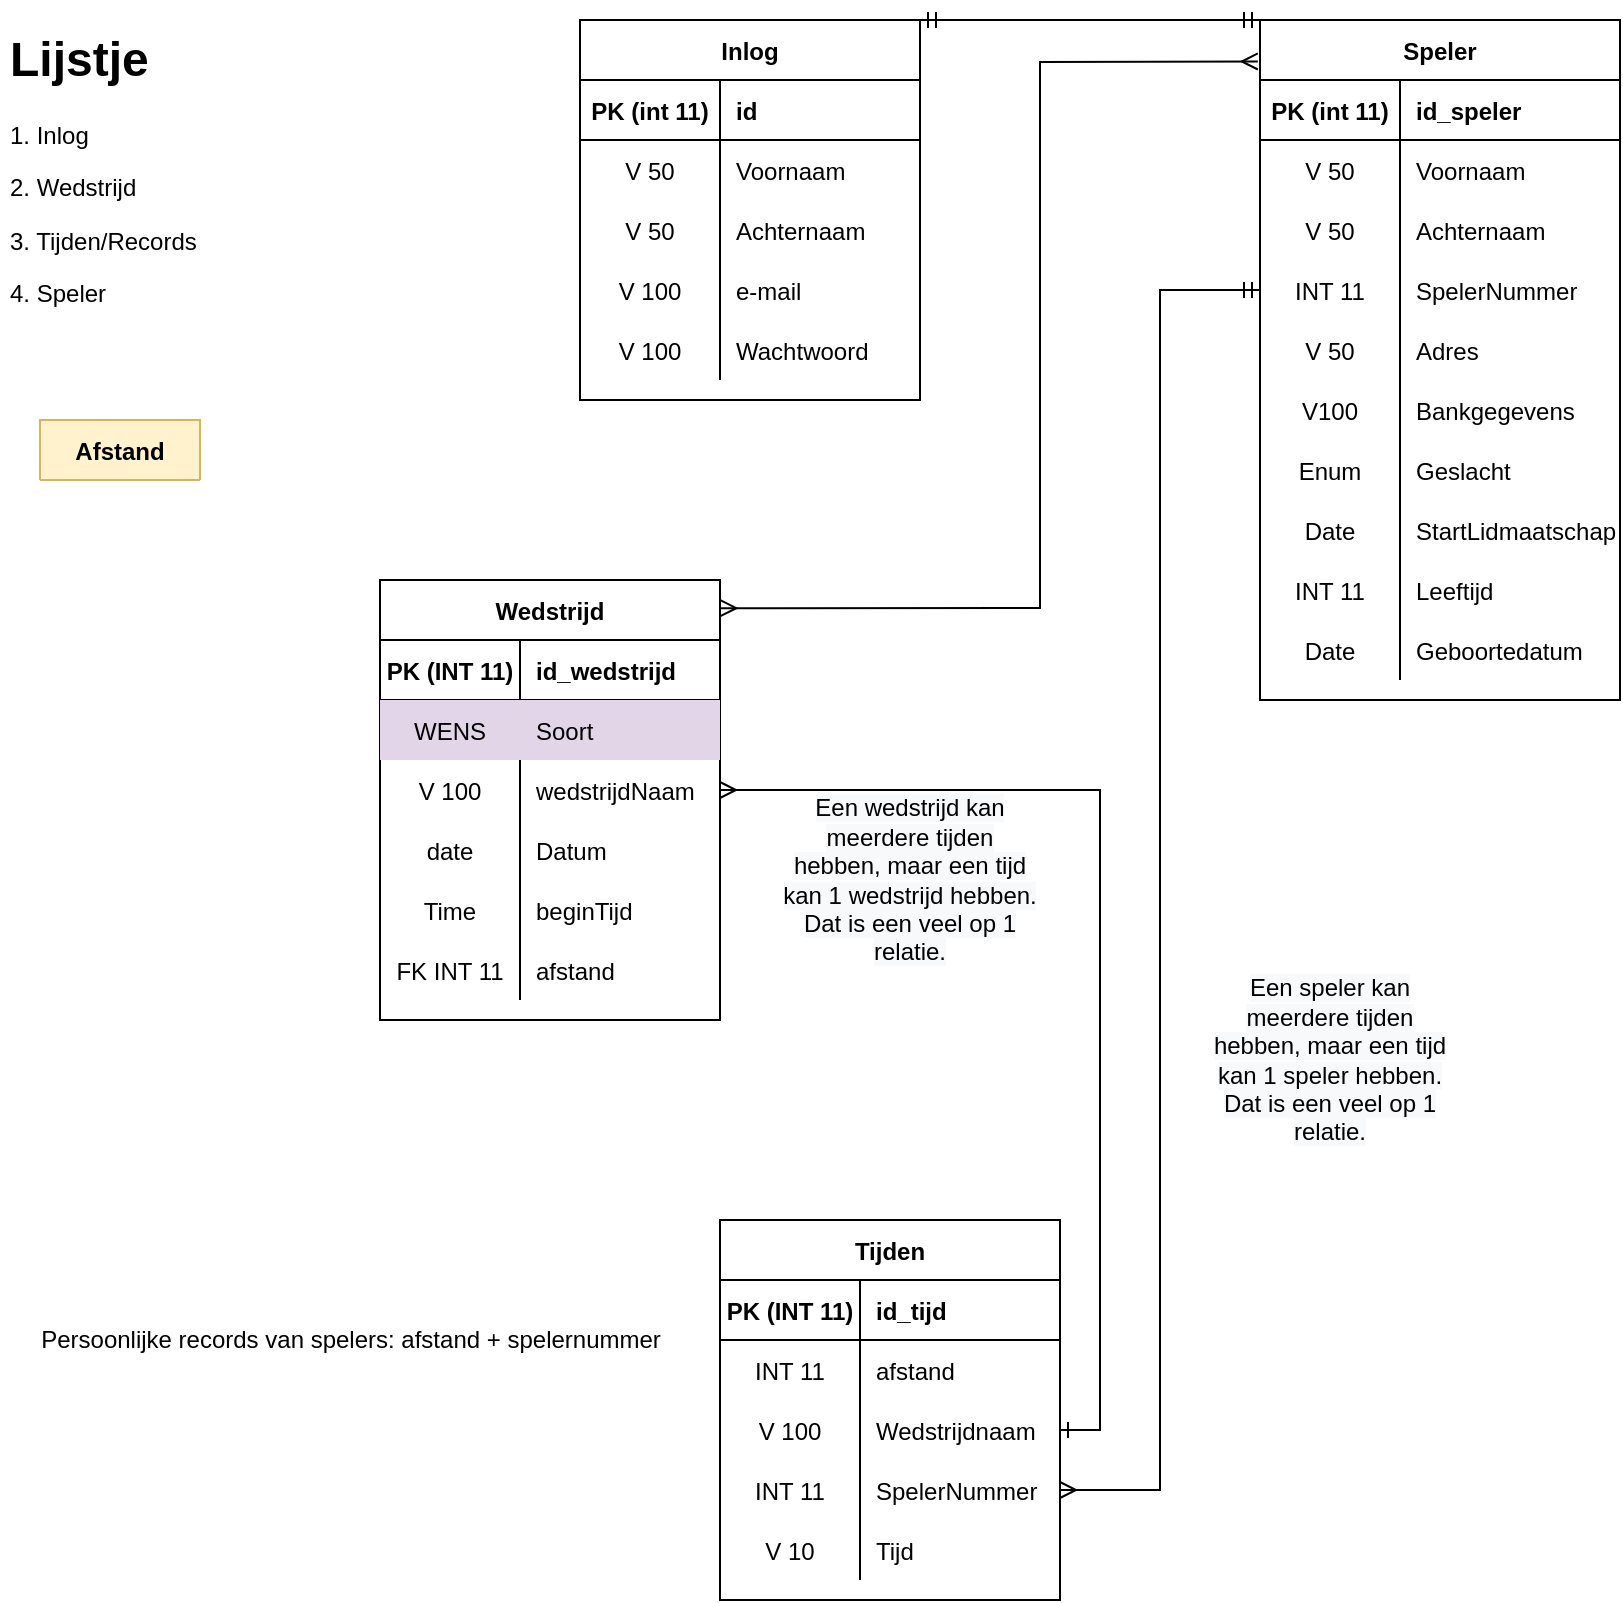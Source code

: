 <mxfile version="17.0.0" type="device" pages="11"><diagram id="G3Bg6ZGkWprxztKlOJGF" name="ERD"><mxGraphModel dx="1554" dy="898" grid="1" gridSize="10" guides="1" tooltips="1" connect="1" arrows="1" fold="1" page="1" pageScale="1" pageWidth="827" pageHeight="1169" math="0" shadow="0"><root><mxCell id="0"/><mxCell id="1" parent="0"/><mxCell id="n535i0jOTc_2so_sEhsO-1" value="&lt;h1&gt;Lijstje&lt;/h1&gt;&lt;p&gt;1. Inlog&lt;/p&gt;&lt;p&gt;2. Wedstrijd&lt;/p&gt;&lt;p&gt;3. Tijden/Records&lt;/p&gt;&lt;p&gt;4. Speler&lt;/p&gt;" style="text;html=1;strokeColor=none;fillColor=none;spacing=5;spacingTop=-20;whiteSpace=wrap;overflow=hidden;rounded=0;" parent="1" vertex="1"><mxGeometry x="10" y="10" width="190" height="180" as="geometry"/></mxCell><mxCell id="n535i0jOTc_2so_sEhsO-3" value="Inlog" style="shape=table;startSize=30;container=1;collapsible=1;childLayout=tableLayout;fixedRows=1;rowLines=0;fontStyle=1;align=center;resizeLast=1;" parent="1" vertex="1"><mxGeometry x="300" y="10" width="170" height="190" as="geometry"><mxRectangle x="10" y="210" width="60" height="30" as="alternateBounds"/></mxGeometry></mxCell><mxCell id="n535i0jOTc_2so_sEhsO-4" value="" style="shape=tableRow;horizontal=0;startSize=0;swimlaneHead=0;swimlaneBody=0;fillColor=none;collapsible=0;dropTarget=0;points=[[0,0.5],[1,0.5]];portConstraint=eastwest;top=0;left=0;right=0;bottom=1;" parent="n535i0jOTc_2so_sEhsO-3" vertex="1"><mxGeometry y="30" width="170" height="30" as="geometry"/></mxCell><mxCell id="n535i0jOTc_2so_sEhsO-5" value="PK (int 11)" style="shape=partialRectangle;connectable=0;fillColor=none;top=0;left=0;bottom=0;right=0;fontStyle=1;overflow=hidden;" parent="n535i0jOTc_2so_sEhsO-4" vertex="1"><mxGeometry width="70" height="30" as="geometry"><mxRectangle width="70" height="30" as="alternateBounds"/></mxGeometry></mxCell><mxCell id="n535i0jOTc_2so_sEhsO-6" value="id" style="shape=partialRectangle;connectable=0;fillColor=none;top=0;left=0;bottom=0;right=0;align=left;spacingLeft=6;fontStyle=1;overflow=hidden;" parent="n535i0jOTc_2so_sEhsO-4" vertex="1"><mxGeometry x="70" width="100" height="30" as="geometry"><mxRectangle width="100" height="30" as="alternateBounds"/></mxGeometry></mxCell><mxCell id="n535i0jOTc_2so_sEhsO-7" value="" style="shape=tableRow;horizontal=0;startSize=0;swimlaneHead=0;swimlaneBody=0;fillColor=none;collapsible=0;dropTarget=0;points=[[0,0.5],[1,0.5]];portConstraint=eastwest;top=0;left=0;right=0;bottom=0;" parent="n535i0jOTc_2so_sEhsO-3" vertex="1"><mxGeometry y="60" width="170" height="30" as="geometry"/></mxCell><mxCell id="n535i0jOTc_2so_sEhsO-8" value="V 50" style="shape=partialRectangle;connectable=0;fillColor=none;top=0;left=0;bottom=0;right=0;editable=1;overflow=hidden;" parent="n535i0jOTc_2so_sEhsO-7" vertex="1"><mxGeometry width="70" height="30" as="geometry"><mxRectangle width="70" height="30" as="alternateBounds"/></mxGeometry></mxCell><mxCell id="n535i0jOTc_2so_sEhsO-9" value="Voornaam" style="shape=partialRectangle;connectable=0;fillColor=none;top=0;left=0;bottom=0;right=0;align=left;spacingLeft=6;overflow=hidden;" parent="n535i0jOTc_2so_sEhsO-7" vertex="1"><mxGeometry x="70" width="100" height="30" as="geometry"><mxRectangle width="100" height="30" as="alternateBounds"/></mxGeometry></mxCell><mxCell id="n535i0jOTc_2so_sEhsO-10" value="" style="shape=tableRow;horizontal=0;startSize=0;swimlaneHead=0;swimlaneBody=0;fillColor=none;collapsible=0;dropTarget=0;points=[[0,0.5],[1,0.5]];portConstraint=eastwest;top=0;left=0;right=0;bottom=0;" parent="n535i0jOTc_2so_sEhsO-3" vertex="1"><mxGeometry y="90" width="170" height="30" as="geometry"/></mxCell><mxCell id="n535i0jOTc_2so_sEhsO-11" value="V 50" style="shape=partialRectangle;connectable=0;fillColor=none;top=0;left=0;bottom=0;right=0;editable=1;overflow=hidden;" parent="n535i0jOTc_2so_sEhsO-10" vertex="1"><mxGeometry width="70" height="30" as="geometry"><mxRectangle width="70" height="30" as="alternateBounds"/></mxGeometry></mxCell><mxCell id="n535i0jOTc_2so_sEhsO-12" value="Achternaam" style="shape=partialRectangle;connectable=0;fillColor=none;top=0;left=0;bottom=0;right=0;align=left;spacingLeft=6;overflow=hidden;" parent="n535i0jOTc_2so_sEhsO-10" vertex="1"><mxGeometry x="70" width="100" height="30" as="geometry"><mxRectangle width="100" height="30" as="alternateBounds"/></mxGeometry></mxCell><mxCell id="n535i0jOTc_2so_sEhsO-33" style="shape=tableRow;horizontal=0;startSize=0;swimlaneHead=0;swimlaneBody=0;fillColor=none;collapsible=0;dropTarget=0;points=[[0,0.5],[1,0.5]];portConstraint=eastwest;top=0;left=0;right=0;bottom=0;" parent="n535i0jOTc_2so_sEhsO-3" vertex="1"><mxGeometry y="120" width="170" height="30" as="geometry"/></mxCell><mxCell id="n535i0jOTc_2so_sEhsO-34" value="V 100" style="shape=partialRectangle;connectable=0;fillColor=none;top=0;left=0;bottom=0;right=0;editable=1;overflow=hidden;" parent="n535i0jOTc_2so_sEhsO-33" vertex="1"><mxGeometry width="70" height="30" as="geometry"><mxRectangle width="70" height="30" as="alternateBounds"/></mxGeometry></mxCell><mxCell id="n535i0jOTc_2so_sEhsO-35" value="e-mail" style="shape=partialRectangle;connectable=0;fillColor=none;top=0;left=0;bottom=0;right=0;align=left;spacingLeft=6;overflow=hidden;" parent="n535i0jOTc_2so_sEhsO-33" vertex="1"><mxGeometry x="70" width="100" height="30" as="geometry"><mxRectangle width="100" height="30" as="alternateBounds"/></mxGeometry></mxCell><mxCell id="n535i0jOTc_2so_sEhsO-37" style="shape=tableRow;horizontal=0;startSize=0;swimlaneHead=0;swimlaneBody=0;fillColor=none;collapsible=0;dropTarget=0;points=[[0,0.5],[1,0.5]];portConstraint=eastwest;top=0;left=0;right=0;bottom=0;" parent="n535i0jOTc_2so_sEhsO-3" vertex="1"><mxGeometry y="150" width="170" height="30" as="geometry"/></mxCell><mxCell id="n535i0jOTc_2so_sEhsO-38" value="V 100" style="shape=partialRectangle;connectable=0;fillColor=none;top=0;left=0;bottom=0;right=0;editable=1;overflow=hidden;" parent="n535i0jOTc_2so_sEhsO-37" vertex="1"><mxGeometry width="70" height="30" as="geometry"><mxRectangle width="70" height="30" as="alternateBounds"/></mxGeometry></mxCell><mxCell id="n535i0jOTc_2so_sEhsO-39" value="Wachtwoord" style="shape=partialRectangle;connectable=0;fillColor=none;top=0;left=0;bottom=0;right=0;align=left;spacingLeft=6;overflow=hidden;" parent="n535i0jOTc_2so_sEhsO-37" vertex="1"><mxGeometry x="70" width="100" height="30" as="geometry"><mxRectangle width="100" height="30" as="alternateBounds"/></mxGeometry></mxCell><mxCell id="E-aHghUZVFBGCqtUsGDg-1" value="Speler" style="shape=table;startSize=30;container=1;collapsible=1;childLayout=tableLayout;fixedRows=1;rowLines=0;fontStyle=1;align=center;resizeLast=1;" parent="1" vertex="1"><mxGeometry x="640" y="10" width="180" height="340" as="geometry"><mxRectangle x="350" y="210" width="70" height="30" as="alternateBounds"/></mxGeometry></mxCell><mxCell id="E-aHghUZVFBGCqtUsGDg-2" value="" style="shape=tableRow;horizontal=0;startSize=0;swimlaneHead=0;swimlaneBody=0;fillColor=none;collapsible=0;dropTarget=0;points=[[0,0.5],[1,0.5]];portConstraint=eastwest;top=0;left=0;right=0;bottom=1;" parent="E-aHghUZVFBGCqtUsGDg-1" vertex="1"><mxGeometry y="30" width="180" height="30" as="geometry"/></mxCell><mxCell id="E-aHghUZVFBGCqtUsGDg-3" value="PK (int 11)" style="shape=partialRectangle;connectable=0;fillColor=none;top=0;left=0;bottom=0;right=0;fontStyle=1;overflow=hidden;" parent="E-aHghUZVFBGCqtUsGDg-2" vertex="1"><mxGeometry width="70" height="30" as="geometry"><mxRectangle width="70" height="30" as="alternateBounds"/></mxGeometry></mxCell><mxCell id="E-aHghUZVFBGCqtUsGDg-4" value="id_speler" style="shape=partialRectangle;connectable=0;fillColor=none;top=0;left=0;bottom=0;right=0;align=left;spacingLeft=6;fontStyle=1;overflow=hidden;" parent="E-aHghUZVFBGCqtUsGDg-2" vertex="1"><mxGeometry x="70" width="110" height="30" as="geometry"><mxRectangle width="110" height="30" as="alternateBounds"/></mxGeometry></mxCell><mxCell id="E-aHghUZVFBGCqtUsGDg-27" style="shape=tableRow;horizontal=0;startSize=0;swimlaneHead=0;swimlaneBody=0;fillColor=none;collapsible=0;dropTarget=0;points=[[0,0.5],[1,0.5]];portConstraint=eastwest;top=0;left=0;right=0;bottom=0;" parent="E-aHghUZVFBGCqtUsGDg-1" vertex="1"><mxGeometry y="60" width="180" height="30" as="geometry"/></mxCell><mxCell id="E-aHghUZVFBGCqtUsGDg-28" value="V 50" style="shape=partialRectangle;connectable=0;fillColor=none;top=0;left=0;bottom=0;right=0;editable=1;overflow=hidden;" parent="E-aHghUZVFBGCqtUsGDg-27" vertex="1"><mxGeometry width="70" height="30" as="geometry"><mxRectangle width="70" height="30" as="alternateBounds"/></mxGeometry></mxCell><mxCell id="E-aHghUZVFBGCqtUsGDg-29" value="Voornaam" style="shape=partialRectangle;connectable=0;fillColor=none;top=0;left=0;bottom=0;right=0;align=left;spacingLeft=6;overflow=hidden;" parent="E-aHghUZVFBGCqtUsGDg-27" vertex="1"><mxGeometry x="70" width="110" height="30" as="geometry"><mxRectangle width="110" height="30" as="alternateBounds"/></mxGeometry></mxCell><mxCell id="E-aHghUZVFBGCqtUsGDg-30" style="shape=tableRow;horizontal=0;startSize=0;swimlaneHead=0;swimlaneBody=0;fillColor=none;collapsible=0;dropTarget=0;points=[[0,0.5],[1,0.5]];portConstraint=eastwest;top=0;left=0;right=0;bottom=0;" parent="E-aHghUZVFBGCqtUsGDg-1" vertex="1"><mxGeometry y="90" width="180" height="30" as="geometry"/></mxCell><mxCell id="E-aHghUZVFBGCqtUsGDg-31" value="V 50" style="shape=partialRectangle;connectable=0;fillColor=none;top=0;left=0;bottom=0;right=0;editable=1;overflow=hidden;" parent="E-aHghUZVFBGCqtUsGDg-30" vertex="1"><mxGeometry width="70" height="30" as="geometry"><mxRectangle width="70" height="30" as="alternateBounds"/></mxGeometry></mxCell><mxCell id="E-aHghUZVFBGCqtUsGDg-32" value="Achternaam" style="shape=partialRectangle;connectable=0;fillColor=none;top=0;left=0;bottom=0;right=0;align=left;spacingLeft=6;overflow=hidden;" parent="E-aHghUZVFBGCqtUsGDg-30" vertex="1"><mxGeometry x="70" width="110" height="30" as="geometry"><mxRectangle width="110" height="30" as="alternateBounds"/></mxGeometry></mxCell><mxCell id="E-aHghUZVFBGCqtUsGDg-5" value="" style="shape=tableRow;horizontal=0;startSize=0;swimlaneHead=0;swimlaneBody=0;fillColor=none;collapsible=0;dropTarget=0;points=[[0,0.5],[1,0.5]];portConstraint=eastwest;top=0;left=0;right=0;bottom=0;" parent="E-aHghUZVFBGCqtUsGDg-1" vertex="1"><mxGeometry y="120" width="180" height="30" as="geometry"/></mxCell><mxCell id="E-aHghUZVFBGCqtUsGDg-6" value="INT 11" style="shape=partialRectangle;connectable=0;fillColor=none;top=0;left=0;bottom=0;right=0;editable=1;overflow=hidden;" parent="E-aHghUZVFBGCqtUsGDg-5" vertex="1"><mxGeometry width="70" height="30" as="geometry"><mxRectangle width="70" height="30" as="alternateBounds"/></mxGeometry></mxCell><mxCell id="E-aHghUZVFBGCqtUsGDg-7" value="SpelerNummer" style="shape=partialRectangle;connectable=0;fillColor=none;top=0;left=0;bottom=0;right=0;align=left;spacingLeft=6;overflow=hidden;" parent="E-aHghUZVFBGCqtUsGDg-5" vertex="1"><mxGeometry x="70" width="110" height="30" as="geometry"><mxRectangle width="110" height="30" as="alternateBounds"/></mxGeometry></mxCell><mxCell id="JpXW6YnC0zLKkUM5nICR-2" style="shape=tableRow;horizontal=0;startSize=0;swimlaneHead=0;swimlaneBody=0;fillColor=none;collapsible=0;dropTarget=0;points=[[0,0.5],[1,0.5]];portConstraint=eastwest;top=0;left=0;right=0;bottom=0;" parent="E-aHghUZVFBGCqtUsGDg-1" vertex="1"><mxGeometry y="150" width="180" height="30" as="geometry"/></mxCell><mxCell id="JpXW6YnC0zLKkUM5nICR-3" value="V 50" style="shape=partialRectangle;connectable=0;fillColor=none;top=0;left=0;bottom=0;right=0;editable=1;overflow=hidden;" parent="JpXW6YnC0zLKkUM5nICR-2" vertex="1"><mxGeometry width="70" height="30" as="geometry"><mxRectangle width="70" height="30" as="alternateBounds"/></mxGeometry></mxCell><mxCell id="JpXW6YnC0zLKkUM5nICR-4" value="Adres" style="shape=partialRectangle;connectable=0;fillColor=none;top=0;left=0;bottom=0;right=0;align=left;spacingLeft=6;overflow=hidden;" parent="JpXW6YnC0zLKkUM5nICR-2" vertex="1"><mxGeometry x="70" width="110" height="30" as="geometry"><mxRectangle width="110" height="30" as="alternateBounds"/></mxGeometry></mxCell><mxCell id="JpXW6YnC0zLKkUM5nICR-5" style="shape=tableRow;horizontal=0;startSize=0;swimlaneHead=0;swimlaneBody=0;fillColor=none;collapsible=0;dropTarget=0;points=[[0,0.5],[1,0.5]];portConstraint=eastwest;top=0;left=0;right=0;bottom=0;" parent="E-aHghUZVFBGCqtUsGDg-1" vertex="1"><mxGeometry y="180" width="180" height="30" as="geometry"/></mxCell><mxCell id="JpXW6YnC0zLKkUM5nICR-6" value="V100" style="shape=partialRectangle;connectable=0;fillColor=none;top=0;left=0;bottom=0;right=0;editable=1;overflow=hidden;" parent="JpXW6YnC0zLKkUM5nICR-5" vertex="1"><mxGeometry width="70" height="30" as="geometry"><mxRectangle width="70" height="30" as="alternateBounds"/></mxGeometry></mxCell><mxCell id="JpXW6YnC0zLKkUM5nICR-7" value="Bankgegevens" style="shape=partialRectangle;connectable=0;fillColor=none;top=0;left=0;bottom=0;right=0;align=left;spacingLeft=6;overflow=hidden;" parent="JpXW6YnC0zLKkUM5nICR-5" vertex="1"><mxGeometry x="70" width="110" height="30" as="geometry"><mxRectangle width="110" height="30" as="alternateBounds"/></mxGeometry></mxCell><mxCell id="JpXW6YnC0zLKkUM5nICR-8" style="shape=tableRow;horizontal=0;startSize=0;swimlaneHead=0;swimlaneBody=0;fillColor=none;collapsible=0;dropTarget=0;points=[[0,0.5],[1,0.5]];portConstraint=eastwest;top=0;left=0;right=0;bottom=0;" parent="E-aHghUZVFBGCqtUsGDg-1" vertex="1"><mxGeometry y="210" width="180" height="30" as="geometry"/></mxCell><mxCell id="JpXW6YnC0zLKkUM5nICR-9" value="Enum" style="shape=partialRectangle;connectable=0;fillColor=none;top=0;left=0;bottom=0;right=0;editable=1;overflow=hidden;" parent="JpXW6YnC0zLKkUM5nICR-8" vertex="1"><mxGeometry width="70" height="30" as="geometry"><mxRectangle width="70" height="30" as="alternateBounds"/></mxGeometry></mxCell><mxCell id="JpXW6YnC0zLKkUM5nICR-10" value="Geslacht" style="shape=partialRectangle;connectable=0;fillColor=none;top=0;left=0;bottom=0;right=0;align=left;spacingLeft=6;overflow=hidden;" parent="JpXW6YnC0zLKkUM5nICR-8" vertex="1"><mxGeometry x="70" width="110" height="30" as="geometry"><mxRectangle width="110" height="30" as="alternateBounds"/></mxGeometry></mxCell><mxCell id="JpXW6YnC0zLKkUM5nICR-11" style="shape=tableRow;horizontal=0;startSize=0;swimlaneHead=0;swimlaneBody=0;fillColor=none;collapsible=0;dropTarget=0;points=[[0,0.5],[1,0.5]];portConstraint=eastwest;top=0;left=0;right=0;bottom=0;" parent="E-aHghUZVFBGCqtUsGDg-1" vertex="1"><mxGeometry y="240" width="180" height="30" as="geometry"/></mxCell><mxCell id="JpXW6YnC0zLKkUM5nICR-12" value="Date" style="shape=partialRectangle;connectable=0;fillColor=none;top=0;left=0;bottom=0;right=0;editable=1;overflow=hidden;" parent="JpXW6YnC0zLKkUM5nICR-11" vertex="1"><mxGeometry width="70" height="30" as="geometry"><mxRectangle width="70" height="30" as="alternateBounds"/></mxGeometry></mxCell><mxCell id="JpXW6YnC0zLKkUM5nICR-13" value="StartLidmaatschap" style="shape=partialRectangle;connectable=0;fillColor=none;top=0;left=0;bottom=0;right=0;align=left;spacingLeft=6;overflow=hidden;" parent="JpXW6YnC0zLKkUM5nICR-11" vertex="1"><mxGeometry x="70" width="110" height="30" as="geometry"><mxRectangle width="110" height="30" as="alternateBounds"/></mxGeometry></mxCell><mxCell id="JpXW6YnC0zLKkUM5nICR-14" style="shape=tableRow;horizontal=0;startSize=0;swimlaneHead=0;swimlaneBody=0;fillColor=none;collapsible=0;dropTarget=0;points=[[0,0.5],[1,0.5]];portConstraint=eastwest;top=0;left=0;right=0;bottom=0;" parent="E-aHghUZVFBGCqtUsGDg-1" vertex="1"><mxGeometry y="270" width="180" height="30" as="geometry"/></mxCell><mxCell id="JpXW6YnC0zLKkUM5nICR-15" value="INT 11" style="shape=partialRectangle;connectable=0;fillColor=none;top=0;left=0;bottom=0;right=0;editable=1;overflow=hidden;" parent="JpXW6YnC0zLKkUM5nICR-14" vertex="1"><mxGeometry width="70" height="30" as="geometry"><mxRectangle width="70" height="30" as="alternateBounds"/></mxGeometry></mxCell><mxCell id="JpXW6YnC0zLKkUM5nICR-16" value="Leeftijd" style="shape=partialRectangle;connectable=0;fillColor=none;top=0;left=0;bottom=0;right=0;align=left;spacingLeft=6;overflow=hidden;" parent="JpXW6YnC0zLKkUM5nICR-14" vertex="1"><mxGeometry x="70" width="110" height="30" as="geometry"><mxRectangle width="110" height="30" as="alternateBounds"/></mxGeometry></mxCell><mxCell id="JpXW6YnC0zLKkUM5nICR-17" style="shape=tableRow;horizontal=0;startSize=0;swimlaneHead=0;swimlaneBody=0;fillColor=none;collapsible=0;dropTarget=0;points=[[0,0.5],[1,0.5]];portConstraint=eastwest;top=0;left=0;right=0;bottom=0;" parent="E-aHghUZVFBGCqtUsGDg-1" vertex="1"><mxGeometry y="300" width="180" height="30" as="geometry"/></mxCell><mxCell id="JpXW6YnC0zLKkUM5nICR-18" value="Date" style="shape=partialRectangle;connectable=0;fillColor=none;top=0;left=0;bottom=0;right=0;editable=1;overflow=hidden;" parent="JpXW6YnC0zLKkUM5nICR-17" vertex="1"><mxGeometry width="70" height="30" as="geometry"><mxRectangle width="70" height="30" as="alternateBounds"/></mxGeometry></mxCell><mxCell id="JpXW6YnC0zLKkUM5nICR-19" value="Geboortedatum" style="shape=partialRectangle;connectable=0;fillColor=none;top=0;left=0;bottom=0;right=0;align=left;spacingLeft=6;overflow=hidden;" parent="JpXW6YnC0zLKkUM5nICR-17" vertex="1"><mxGeometry x="70" width="110" height="30" as="geometry"><mxRectangle width="110" height="30" as="alternateBounds"/></mxGeometry></mxCell><mxCell id="E-aHghUZVFBGCqtUsGDg-38" value="" style="endArrow=ERmandOne;html=1;rounded=0;startArrow=ERmandOne;startFill=0;endFill=0;exitX=0;exitY=0;exitDx=0;exitDy=0;entryX=1;entryY=0;entryDx=0;entryDy=0;" parent="1" source="E-aHghUZVFBGCqtUsGDg-1" target="n535i0jOTc_2so_sEhsO-3" edge="1"><mxGeometry width="50" height="50" relative="1" as="geometry"><mxPoint x="580" y="100" as="sourcePoint"/><mxPoint x="490" y="20" as="targetPoint"/></mxGeometry></mxCell><mxCell id="E-aHghUZVFBGCqtUsGDg-40" value="Wedstrijd" style="shape=table;startSize=30;container=1;collapsible=1;childLayout=tableLayout;fixedRows=1;rowLines=0;fontStyle=1;align=center;resizeLast=1;" parent="1" vertex="1"><mxGeometry x="200" y="290" width="170" height="220" as="geometry"/></mxCell><mxCell id="E-aHghUZVFBGCqtUsGDg-41" value="" style="shape=tableRow;horizontal=0;startSize=0;swimlaneHead=0;swimlaneBody=0;fillColor=none;collapsible=0;dropTarget=0;points=[[0,0.5],[1,0.5]];portConstraint=eastwest;top=0;left=0;right=0;bottom=1;" parent="E-aHghUZVFBGCqtUsGDg-40" vertex="1"><mxGeometry y="30" width="170" height="30" as="geometry"/></mxCell><mxCell id="E-aHghUZVFBGCqtUsGDg-42" value="PK (INT 11)" style="shape=partialRectangle;connectable=0;fillColor=none;top=0;left=0;bottom=0;right=0;fontStyle=1;overflow=hidden;" parent="E-aHghUZVFBGCqtUsGDg-41" vertex="1"><mxGeometry width="70" height="30" as="geometry"><mxRectangle width="70" height="30" as="alternateBounds"/></mxGeometry></mxCell><mxCell id="E-aHghUZVFBGCqtUsGDg-43" value="id_wedstrijd" style="shape=partialRectangle;connectable=0;fillColor=none;top=0;left=0;bottom=0;right=0;align=left;spacingLeft=6;fontStyle=1;overflow=hidden;" parent="E-aHghUZVFBGCqtUsGDg-41" vertex="1"><mxGeometry x="70" width="100" height="30" as="geometry"><mxRectangle width="100" height="30" as="alternateBounds"/></mxGeometry></mxCell><mxCell id="5yo2Y0MwY9-4OijeBhS6-1" style="shape=tableRow;horizontal=0;startSize=0;swimlaneHead=0;swimlaneBody=0;fillColor=#e1d5e7;collapsible=0;dropTarget=0;points=[[0,0.5],[1,0.5]];portConstraint=eastwest;top=0;left=0;right=0;bottom=0;strokeColor=#9673a6;" parent="E-aHghUZVFBGCqtUsGDg-40" vertex="1"><mxGeometry y="60" width="170" height="30" as="geometry"/></mxCell><mxCell id="5yo2Y0MwY9-4OijeBhS6-2" value="WENS" style="shape=partialRectangle;connectable=0;fillColor=none;top=0;left=0;bottom=0;right=0;editable=1;overflow=hidden;" parent="5yo2Y0MwY9-4OijeBhS6-1" vertex="1"><mxGeometry width="70" height="30" as="geometry"><mxRectangle width="70" height="30" as="alternateBounds"/></mxGeometry></mxCell><mxCell id="5yo2Y0MwY9-4OijeBhS6-3" value="Soort" style="shape=partialRectangle;connectable=0;fillColor=none;top=0;left=0;bottom=0;right=0;align=left;spacingLeft=6;overflow=hidden;" parent="5yo2Y0MwY9-4OijeBhS6-1" vertex="1"><mxGeometry x="70" width="100" height="30" as="geometry"><mxRectangle width="100" height="30" as="alternateBounds"/></mxGeometry></mxCell><mxCell id="E-aHghUZVFBGCqtUsGDg-47" value="" style="shape=tableRow;horizontal=0;startSize=0;swimlaneHead=0;swimlaneBody=0;fillColor=none;collapsible=0;dropTarget=0;points=[[0,0.5],[1,0.5]];portConstraint=eastwest;top=0;left=0;right=0;bottom=0;" parent="E-aHghUZVFBGCqtUsGDg-40" vertex="1"><mxGeometry y="90" width="170" height="30" as="geometry"/></mxCell><mxCell id="E-aHghUZVFBGCqtUsGDg-48" value="V 100" style="shape=partialRectangle;connectable=0;fillColor=none;top=0;left=0;bottom=0;right=0;editable=1;overflow=hidden;" parent="E-aHghUZVFBGCqtUsGDg-47" vertex="1"><mxGeometry width="70" height="30" as="geometry"><mxRectangle width="70" height="30" as="alternateBounds"/></mxGeometry></mxCell><mxCell id="E-aHghUZVFBGCqtUsGDg-49" value="wedstrijdNaam" style="shape=partialRectangle;connectable=0;fillColor=none;top=0;left=0;bottom=0;right=0;align=left;spacingLeft=6;overflow=hidden;" parent="E-aHghUZVFBGCqtUsGDg-47" vertex="1"><mxGeometry x="70" width="100" height="30" as="geometry"><mxRectangle width="100" height="30" as="alternateBounds"/></mxGeometry></mxCell><mxCell id="YXQcRZKVUY96dgZjXL_p-1" style="shape=tableRow;horizontal=0;startSize=0;swimlaneHead=0;swimlaneBody=0;fillColor=none;collapsible=0;dropTarget=0;points=[[0,0.5],[1,0.5]];portConstraint=eastwest;top=0;left=0;right=0;bottom=0;" parent="E-aHghUZVFBGCqtUsGDg-40" vertex="1"><mxGeometry y="120" width="170" height="30" as="geometry"/></mxCell><mxCell id="YXQcRZKVUY96dgZjXL_p-2" value="date" style="shape=partialRectangle;connectable=0;fillColor=none;top=0;left=0;bottom=0;right=0;editable=1;overflow=hidden;" parent="YXQcRZKVUY96dgZjXL_p-1" vertex="1"><mxGeometry width="70" height="30" as="geometry"><mxRectangle width="70" height="30" as="alternateBounds"/></mxGeometry></mxCell><mxCell id="YXQcRZKVUY96dgZjXL_p-3" value="Datum" style="shape=partialRectangle;connectable=0;fillColor=none;top=0;left=0;bottom=0;right=0;align=left;spacingLeft=6;overflow=hidden;" parent="YXQcRZKVUY96dgZjXL_p-1" vertex="1"><mxGeometry x="70" width="100" height="30" as="geometry"><mxRectangle width="100" height="30" as="alternateBounds"/></mxGeometry></mxCell><mxCell id="E-aHghUZVFBGCqtUsGDg-50" value="" style="shape=tableRow;horizontal=0;startSize=0;swimlaneHead=0;swimlaneBody=0;fillColor=none;collapsible=0;dropTarget=0;points=[[0,0.5],[1,0.5]];portConstraint=eastwest;top=0;left=0;right=0;bottom=0;" parent="E-aHghUZVFBGCqtUsGDg-40" vertex="1"><mxGeometry y="150" width="170" height="30" as="geometry"/></mxCell><mxCell id="E-aHghUZVFBGCqtUsGDg-51" value="Time" style="shape=partialRectangle;connectable=0;fillColor=none;top=0;left=0;bottom=0;right=0;editable=1;overflow=hidden;" parent="E-aHghUZVFBGCqtUsGDg-50" vertex="1"><mxGeometry width="70" height="30" as="geometry"><mxRectangle width="70" height="30" as="alternateBounds"/></mxGeometry></mxCell><mxCell id="E-aHghUZVFBGCqtUsGDg-52" value="beginTijd" style="shape=partialRectangle;connectable=0;fillColor=none;top=0;left=0;bottom=0;right=0;align=left;spacingLeft=6;overflow=hidden;" parent="E-aHghUZVFBGCqtUsGDg-50" vertex="1"><mxGeometry x="70" width="100" height="30" as="geometry"><mxRectangle width="100" height="30" as="alternateBounds"/></mxGeometry></mxCell><mxCell id="E-aHghUZVFBGCqtUsGDg-44" value="" style="shape=tableRow;horizontal=0;startSize=0;swimlaneHead=0;swimlaneBody=0;fillColor=none;collapsible=0;dropTarget=0;points=[[0,0.5],[1,0.5]];portConstraint=eastwest;top=0;left=0;right=0;bottom=0;" parent="E-aHghUZVFBGCqtUsGDg-40" vertex="1"><mxGeometry y="180" width="170" height="30" as="geometry"/></mxCell><mxCell id="E-aHghUZVFBGCqtUsGDg-45" value="FK INT 11" style="shape=partialRectangle;connectable=0;fillColor=none;top=0;left=0;bottom=0;right=0;editable=1;overflow=hidden;" parent="E-aHghUZVFBGCqtUsGDg-44" vertex="1"><mxGeometry width="70" height="30" as="geometry"><mxRectangle width="70" height="30" as="alternateBounds"/></mxGeometry></mxCell><mxCell id="E-aHghUZVFBGCqtUsGDg-46" value="afstand" style="shape=partialRectangle;connectable=0;fillColor=none;top=0;left=0;bottom=0;right=0;align=left;spacingLeft=6;overflow=hidden;" parent="E-aHghUZVFBGCqtUsGDg-44" vertex="1"><mxGeometry x="70" width="100" height="30" as="geometry"><mxRectangle width="100" height="30" as="alternateBounds"/></mxGeometry></mxCell><mxCell id="E-aHghUZVFBGCqtUsGDg-66" value="Tijden" style="shape=table;startSize=30;container=1;collapsible=1;childLayout=tableLayout;fixedRows=1;rowLines=0;fontStyle=1;align=center;resizeLast=1;" parent="1" vertex="1"><mxGeometry x="370" y="610" width="170" height="190" as="geometry"/></mxCell><mxCell id="E-aHghUZVFBGCqtUsGDg-67" value="" style="shape=tableRow;horizontal=0;startSize=0;swimlaneHead=0;swimlaneBody=0;fillColor=none;collapsible=0;dropTarget=0;points=[[0,0.5],[1,0.5]];portConstraint=eastwest;top=0;left=0;right=0;bottom=1;" parent="E-aHghUZVFBGCqtUsGDg-66" vertex="1"><mxGeometry y="30" width="170" height="30" as="geometry"/></mxCell><mxCell id="E-aHghUZVFBGCqtUsGDg-68" value="PK (INT 11)" style="shape=partialRectangle;connectable=0;fillColor=none;top=0;left=0;bottom=0;right=0;fontStyle=1;overflow=hidden;" parent="E-aHghUZVFBGCqtUsGDg-67" vertex="1"><mxGeometry width="70" height="30" as="geometry"><mxRectangle width="70" height="30" as="alternateBounds"/></mxGeometry></mxCell><mxCell id="E-aHghUZVFBGCqtUsGDg-69" value="id_tijd" style="shape=partialRectangle;connectable=0;fillColor=none;top=0;left=0;bottom=0;right=0;align=left;spacingLeft=6;fontStyle=1;overflow=hidden;" parent="E-aHghUZVFBGCqtUsGDg-67" vertex="1"><mxGeometry x="70" width="100" height="30" as="geometry"><mxRectangle width="100" height="30" as="alternateBounds"/></mxGeometry></mxCell><mxCell id="E-aHghUZVFBGCqtUsGDg-70" value="" style="shape=tableRow;horizontal=0;startSize=0;swimlaneHead=0;swimlaneBody=0;fillColor=none;collapsible=0;dropTarget=0;points=[[0,0.5],[1,0.5]];portConstraint=eastwest;top=0;left=0;right=0;bottom=0;" parent="E-aHghUZVFBGCqtUsGDg-66" vertex="1"><mxGeometry y="60" width="170" height="30" as="geometry"/></mxCell><mxCell id="E-aHghUZVFBGCqtUsGDg-71" value="INT 11" style="shape=partialRectangle;connectable=0;fillColor=none;top=0;left=0;bottom=0;right=0;editable=1;overflow=hidden;" parent="E-aHghUZVFBGCqtUsGDg-70" vertex="1"><mxGeometry width="70" height="30" as="geometry"><mxRectangle width="70" height="30" as="alternateBounds"/></mxGeometry></mxCell><mxCell id="E-aHghUZVFBGCqtUsGDg-72" value="afstand" style="shape=partialRectangle;connectable=0;fillColor=none;top=0;left=0;bottom=0;right=0;align=left;spacingLeft=6;overflow=hidden;" parent="E-aHghUZVFBGCqtUsGDg-70" vertex="1"><mxGeometry x="70" width="100" height="30" as="geometry"><mxRectangle width="100" height="30" as="alternateBounds"/></mxGeometry></mxCell><mxCell id="E-aHghUZVFBGCqtUsGDg-73" value="" style="shape=tableRow;horizontal=0;startSize=0;swimlaneHead=0;swimlaneBody=0;fillColor=none;collapsible=0;dropTarget=0;points=[[0,0.5],[1,0.5]];portConstraint=eastwest;top=0;left=0;right=0;bottom=0;" parent="E-aHghUZVFBGCqtUsGDg-66" vertex="1"><mxGeometry y="90" width="170" height="30" as="geometry"/></mxCell><mxCell id="E-aHghUZVFBGCqtUsGDg-74" value="V 100" style="shape=partialRectangle;connectable=0;fillColor=none;top=0;left=0;bottom=0;right=0;editable=1;overflow=hidden;" parent="E-aHghUZVFBGCqtUsGDg-73" vertex="1"><mxGeometry width="70" height="30" as="geometry"><mxRectangle width="70" height="30" as="alternateBounds"/></mxGeometry></mxCell><mxCell id="E-aHghUZVFBGCqtUsGDg-75" value="Wedstrijdnaam" style="shape=partialRectangle;connectable=0;fillColor=none;top=0;left=0;bottom=0;right=0;align=left;spacingLeft=6;overflow=hidden;" parent="E-aHghUZVFBGCqtUsGDg-73" vertex="1"><mxGeometry x="70" width="100" height="30" as="geometry"><mxRectangle width="100" height="30" as="alternateBounds"/></mxGeometry></mxCell><mxCell id="E-aHghUZVFBGCqtUsGDg-76" value="" style="shape=tableRow;horizontal=0;startSize=0;swimlaneHead=0;swimlaneBody=0;fillColor=none;collapsible=0;dropTarget=0;points=[[0,0.5],[1,0.5]];portConstraint=eastwest;top=0;left=0;right=0;bottom=0;" parent="E-aHghUZVFBGCqtUsGDg-66" vertex="1"><mxGeometry y="120" width="170" height="30" as="geometry"/></mxCell><mxCell id="E-aHghUZVFBGCqtUsGDg-77" value="INT 11" style="shape=partialRectangle;connectable=0;fillColor=none;top=0;left=0;bottom=0;right=0;editable=1;overflow=hidden;" parent="E-aHghUZVFBGCqtUsGDg-76" vertex="1"><mxGeometry width="70" height="30" as="geometry"><mxRectangle width="70" height="30" as="alternateBounds"/></mxGeometry></mxCell><mxCell id="E-aHghUZVFBGCqtUsGDg-78" value="SpelerNummer" style="shape=partialRectangle;connectable=0;fillColor=none;top=0;left=0;bottom=0;right=0;align=left;spacingLeft=6;overflow=hidden;" parent="E-aHghUZVFBGCqtUsGDg-76" vertex="1"><mxGeometry x="70" width="100" height="30" as="geometry"><mxRectangle width="100" height="30" as="alternateBounds"/></mxGeometry></mxCell><mxCell id="Oy-xCeLOWIy2iH8su_Ac-4" style="shape=tableRow;horizontal=0;startSize=0;swimlaneHead=0;swimlaneBody=0;fillColor=none;collapsible=0;dropTarget=0;points=[[0,0.5],[1,0.5]];portConstraint=eastwest;top=0;left=0;right=0;bottom=0;" parent="E-aHghUZVFBGCqtUsGDg-66" vertex="1"><mxGeometry y="150" width="170" height="30" as="geometry"/></mxCell><mxCell id="Oy-xCeLOWIy2iH8su_Ac-5" value="V 10" style="shape=partialRectangle;connectable=0;fillColor=none;top=0;left=0;bottom=0;right=0;editable=1;overflow=hidden;" parent="Oy-xCeLOWIy2iH8su_Ac-4" vertex="1"><mxGeometry width="70" height="30" as="geometry"><mxRectangle width="70" height="30" as="alternateBounds"/></mxGeometry></mxCell><mxCell id="Oy-xCeLOWIy2iH8su_Ac-6" value="Tijd" style="shape=partialRectangle;connectable=0;fillColor=none;top=0;left=0;bottom=0;right=0;align=left;spacingLeft=6;overflow=hidden;" parent="Oy-xCeLOWIy2iH8su_Ac-4" vertex="1"><mxGeometry x="70" width="100" height="30" as="geometry"><mxRectangle width="100" height="30" as="alternateBounds"/></mxGeometry></mxCell><mxCell id="Oy-xCeLOWIy2iH8su_Ac-2" style="edgeStyle=orthogonalEdgeStyle;rounded=0;orthogonalLoop=1;jettySize=auto;html=1;exitX=1;exitY=0.5;exitDx=0;exitDy=0;entryX=1;entryY=0.5;entryDx=0;entryDy=0;startArrow=ERmany;startFill=0;endArrow=ERone;endFill=0;" parent="1" source="E-aHghUZVFBGCqtUsGDg-47" target="E-aHghUZVFBGCqtUsGDg-73" edge="1"><mxGeometry relative="1" as="geometry"/></mxCell><mxCell id="Oy-xCeLOWIy2iH8su_Ac-3" style="edgeStyle=orthogonalEdgeStyle;rounded=0;orthogonalLoop=1;jettySize=auto;html=1;exitX=0;exitY=0.5;exitDx=0;exitDy=0;entryX=1;entryY=0.5;entryDx=0;entryDy=0;startArrow=ERmandOne;startFill=0;endArrow=ERmany;endFill=0;" parent="1" source="E-aHghUZVFBGCqtUsGDg-5" target="E-aHghUZVFBGCqtUsGDg-76" edge="1"><mxGeometry relative="1" as="geometry"/></mxCell><mxCell id="Oy-xCeLOWIy2iH8su_Ac-16" value="&lt;span style=&quot;color: rgb(0 , 0 , 0) ; font-family: &amp;#34;helvetica&amp;#34; ; font-size: 12px ; font-style: normal ; font-weight: 400 ; letter-spacing: normal ; text-align: center ; text-indent: 0px ; text-transform: none ; word-spacing: 0px ; background-color: rgb(248 , 249 , 250) ; display: inline ; float: none&quot;&gt;Een wedstrijd kan meerdere tijden hebben, maar een tijd kan 1 wedstrijd hebben. Dat is een veel op 1 relatie.&lt;/span&gt;" style="text;html=1;strokeColor=none;fillColor=none;align=center;verticalAlign=middle;whiteSpace=wrap;rounded=0;fontSize=12;" parent="1" vertex="1"><mxGeometry x="400" y="390" width="130" height="100" as="geometry"/></mxCell><mxCell id="Oy-xCeLOWIy2iH8su_Ac-17" value="&lt;span style=&quot;color: rgb(0 , 0 , 0) ; font-family: &amp;#34;helvetica&amp;#34; ; font-size: 12px ; font-style: normal ; font-weight: 400 ; letter-spacing: normal ; text-align: center ; text-indent: 0px ; text-transform: none ; word-spacing: 0px ; background-color: rgb(248 , 249 , 250) ; display: inline ; float: none&quot;&gt;Een speler kan meerdere tijden hebben, maar een tijd kan 1 speler hebben. Dat is een veel op 1 relatie.&lt;/span&gt;" style="text;html=1;strokeColor=none;fillColor=none;align=center;verticalAlign=middle;whiteSpace=wrap;rounded=0;fontSize=12;" parent="1" vertex="1"><mxGeometry x="610" y="480" width="130" height="100" as="geometry"/></mxCell><mxCell id="Oy-xCeLOWIy2iH8su_Ac-20" value="" style="endArrow=ERmany;html=1;rounded=0;fontSize=12;exitX=1.001;exitY=0.064;exitDx=0;exitDy=0;exitPerimeter=0;startArrow=ERmany;startFill=0;endFill=0;entryX=-0.006;entryY=0.061;entryDx=0;entryDy=0;entryPerimeter=0;" parent="1" source="E-aHghUZVFBGCqtUsGDg-40" target="E-aHghUZVFBGCqtUsGDg-1" edge="1"><mxGeometry width="50" height="50" relative="1" as="geometry"><mxPoint x="430" y="330" as="sourcePoint"/><mxPoint x="530" y="20" as="targetPoint"/><Array as="points"><mxPoint x="530" y="304"/><mxPoint x="530" y="31"/></Array></mxGeometry></mxCell><mxCell id="h5Ji9598CpfLzvwKqVsN-1" value="Persoonlijke records van spelers: afstand + spelernummer" style="text;html=1;align=center;verticalAlign=middle;resizable=0;points=[];autosize=1;strokeColor=none;fillColor=none;" parent="1" vertex="1"><mxGeometry x="20" y="660" width="330" height="20" as="geometry"/></mxCell><mxCell id="h5Ji9598CpfLzvwKqVsN-2" value="Afstand" style="shape=table;startSize=30;container=1;collapsible=1;childLayout=tableLayout;fixedRows=1;rowLines=0;fontStyle=1;align=center;resizeLast=1;fillColor=#fff2cc;strokeColor=#d6b656;" parent="1" vertex="1" collapsed="1"><mxGeometry x="30" y="210" width="80" height="30" as="geometry"><mxRectangle x="-380" y="470" width="170" height="160" as="alternateBounds"/></mxGeometry></mxCell><mxCell id="h5Ji9598CpfLzvwKqVsN-3" value="" style="shape=tableRow;horizontal=0;startSize=0;swimlaneHead=0;swimlaneBody=0;fillColor=none;collapsible=0;dropTarget=0;points=[[0,0.5],[1,0.5]];portConstraint=eastwest;top=0;left=0;right=0;bottom=1;" parent="h5Ji9598CpfLzvwKqVsN-2" vertex="1"><mxGeometry y="30" width="170" height="30" as="geometry"/></mxCell><mxCell id="h5Ji9598CpfLzvwKqVsN-4" value="PK (INT 11)" style="shape=partialRectangle;connectable=0;fillColor=none;top=0;left=0;bottom=0;right=0;fontStyle=1;overflow=hidden;" parent="h5Ji9598CpfLzvwKqVsN-3" vertex="1"><mxGeometry width="70" height="30" as="geometry"><mxRectangle width="70" height="30" as="alternateBounds"/></mxGeometry></mxCell><mxCell id="h5Ji9598CpfLzvwKqVsN-5" value="id_afstand" style="shape=partialRectangle;connectable=0;fillColor=none;top=0;left=0;bottom=0;right=0;align=left;spacingLeft=6;fontStyle=1;overflow=hidden;" parent="h5Ji9598CpfLzvwKqVsN-3" vertex="1"><mxGeometry x="70" width="100" height="30" as="geometry"><mxRectangle width="100" height="30" as="alternateBounds"/></mxGeometry></mxCell><mxCell id="h5Ji9598CpfLzvwKqVsN-6" value="" style="shape=tableRow;horizontal=0;startSize=0;swimlaneHead=0;swimlaneBody=0;fillColor=none;collapsible=0;dropTarget=0;points=[[0,0.5],[1,0.5]];portConstraint=eastwest;top=0;left=0;right=0;bottom=0;" parent="h5Ji9598CpfLzvwKqVsN-2" vertex="1"><mxGeometry y="60" width="170" height="30" as="geometry"/></mxCell><mxCell id="h5Ji9598CpfLzvwKqVsN-7" value="INT 11" style="shape=partialRectangle;connectable=0;fillColor=none;top=0;left=0;bottom=0;right=0;editable=1;overflow=hidden;" parent="h5Ji9598CpfLzvwKqVsN-6" vertex="1"><mxGeometry width="70" height="30" as="geometry"><mxRectangle width="70" height="30" as="alternateBounds"/></mxGeometry></mxCell><mxCell id="h5Ji9598CpfLzvwKqVsN-8" value="afstand" style="shape=partialRectangle;connectable=0;fillColor=none;top=0;left=0;bottom=0;right=0;align=left;spacingLeft=6;overflow=hidden;" parent="h5Ji9598CpfLzvwKqVsN-6" vertex="1"><mxGeometry x="70" width="100" height="30" as="geometry"><mxRectangle width="100" height="30" as="alternateBounds"/></mxGeometry></mxCell><mxCell id="h5Ji9598CpfLzvwKqVsN-9" value="" style="shape=tableRow;horizontal=0;startSize=0;swimlaneHead=0;swimlaneBody=0;fillColor=none;collapsible=0;dropTarget=0;points=[[0,0.5],[1,0.5]];portConstraint=eastwest;top=0;left=0;right=0;bottom=0;" parent="h5Ji9598CpfLzvwKqVsN-2" vertex="1"><mxGeometry y="90" width="170" height="30" as="geometry"/></mxCell><mxCell id="h5Ji9598CpfLzvwKqVsN-10" value="V 10" style="shape=partialRectangle;connectable=0;fillColor=none;top=0;left=0;bottom=0;right=0;editable=1;overflow=hidden;" parent="h5Ji9598CpfLzvwKqVsN-9" vertex="1"><mxGeometry width="70" height="30" as="geometry"><mxRectangle width="70" height="30" as="alternateBounds"/></mxGeometry></mxCell><mxCell id="h5Ji9598CpfLzvwKqVsN-11" value="snelsteTijd" style="shape=partialRectangle;connectable=0;fillColor=none;top=0;left=0;bottom=0;right=0;align=left;spacingLeft=6;overflow=hidden;" parent="h5Ji9598CpfLzvwKqVsN-9" vertex="1"><mxGeometry x="70" width="100" height="30" as="geometry"><mxRectangle width="100" height="30" as="alternateBounds"/></mxGeometry></mxCell><mxCell id="h5Ji9598CpfLzvwKqVsN-12" value="" style="shape=tableRow;horizontal=0;startSize=0;swimlaneHead=0;swimlaneBody=0;fillColor=none;collapsible=0;dropTarget=0;points=[[0,0.5],[1,0.5]];portConstraint=eastwest;top=0;left=0;right=0;bottom=0;" parent="h5Ji9598CpfLzvwKqVsN-2" vertex="1"><mxGeometry y="120" width="170" height="30" as="geometry"/></mxCell><mxCell id="h5Ji9598CpfLzvwKqVsN-13" value="V 10" style="shape=partialRectangle;connectable=0;fillColor=none;top=0;left=0;bottom=0;right=0;editable=1;overflow=hidden;" parent="h5Ji9598CpfLzvwKqVsN-12" vertex="1"><mxGeometry width="70" height="30" as="geometry"><mxRectangle width="70" height="30" as="alternateBounds"/></mxGeometry></mxCell><mxCell id="h5Ji9598CpfLzvwKqVsN-14" value="laatsteTijd" style="shape=partialRectangle;connectable=0;fillColor=none;top=0;left=0;bottom=0;right=0;align=left;spacingLeft=6;overflow=hidden;" parent="h5Ji9598CpfLzvwKqVsN-12" vertex="1"><mxGeometry x="70" width="100" height="30" as="geometry"><mxRectangle width="100" height="30" as="alternateBounds"/></mxGeometry></mxCell></root></mxGraphModel></diagram><diagram id="eJyO_KEzdrMeVWpgad2k" name="Wireframe inlog"><mxGraphModel dx="1554" dy="898" grid="1" gridSize="10" guides="1" tooltips="1" connect="1" arrows="1" fold="1" page="1" pageScale="1" pageWidth="1169" pageHeight="827" math="0" shadow="0"><root><mxCell id="yWAsnuebl-DOCtnYzHko-0"/><mxCell id="yWAsnuebl-DOCtnYzHko-1" parent="yWAsnuebl-DOCtnYzHko-0"/><mxCell id="dJK5dshEzCMrv1m-QRYH-1" value="" style="rounded=1;whiteSpace=wrap;html=1;fontSize=12;" parent="yWAsnuebl-DOCtnYzHko-1" vertex="1"><mxGeometry x="410" y="190" width="430" height="340" as="geometry"/></mxCell><mxCell id="dJK5dshEzCMrv1m-QRYH-2" value="Voornaam" style="rounded=0;whiteSpace=wrap;html=1;fontSize=12;fillColor=#0050ef;strokeColor=#001DBC;fontColor=#ffffff;" parent="yWAsnuebl-DOCtnYzHko-1" vertex="1"><mxGeometry x="445" y="276" width="360" height="30" as="geometry"/></mxCell><mxCell id="dJK5dshEzCMrv1m-QRYH-4" value="Wachtwoord" style="rounded=0;whiteSpace=wrap;html=1;fontSize=12;fillColor=#0050ef;strokeColor=#001DBC;fontColor=#ffffff;" parent="yWAsnuebl-DOCtnYzHko-1" vertex="1"><mxGeometry x="445" y="356" width="360" height="30" as="geometry"/></mxCell><mxCell id="dJK5dshEzCMrv1m-QRYH-5" value="inloggen" style="labelPosition=center;verticalLabelPosition=middle;align=center;html=1;shape=mxgraph.basic.shaded_button;dx=10;fillColor=#E6E6E6;strokeColor=none;fontSize=12;" parent="yWAsnuebl-DOCtnYzHko-1" vertex="1"><mxGeometry x="670" y="436" width="110" height="60" as="geometry"/></mxCell><mxCell id="dJK5dshEzCMrv1m-QRYH-6" value="Terug naar home" style="labelPosition=center;verticalLabelPosition=middle;align=center;html=1;shape=mxgraph.basic.button;dx=10;fontSize=12;" parent="yWAsnuebl-DOCtnYzHko-1" vertex="1"><mxGeometry x="470" y="436" width="115" height="60" as="geometry"/></mxCell><mxCell id="dJK5dshEzCMrv1m-QRYH-7" value="Voornaam" style="text;html=1;strokeColor=none;fillColor=none;align=center;verticalAlign=middle;whiteSpace=wrap;rounded=0;fontSize=12;" parent="yWAsnuebl-DOCtnYzHko-1" vertex="1"><mxGeometry x="445" y="246" width="60" height="30" as="geometry"/></mxCell><mxCell id="dJK5dshEzCMrv1m-QRYH-8" value="Wachtwoord" style="text;html=1;strokeColor=none;fillColor=none;align=center;verticalAlign=middle;whiteSpace=wrap;rounded=0;fontSize=12;" parent="yWAsnuebl-DOCtnYzHko-1" vertex="1"><mxGeometry x="445" y="326" width="70" height="30" as="geometry"/></mxCell><mxCell id="uuqMHHGsvjFUFqf08CPh-0" value="Header met de naam van de vereniging" style="rounded=1;whiteSpace=wrap;html=1;" parent="yWAsnuebl-DOCtnYzHko-1" vertex="1"><mxGeometry x="20" y="10" width="1130" height="60" as="geometry"/></mxCell><mxCell id="o_RX-g3IiFmq1x3kcoMB-0" value="Footer" style="rounded=1;whiteSpace=wrap;html=1;" parent="yWAsnuebl-DOCtnYzHko-1" vertex="1"><mxGeometry x="20" y="740" width="1130" height="60" as="geometry"/></mxCell><mxCell id="lDMNxkXlV9J8Yh4zKeyU-0" value="Text&lt;span style=&quot;color: rgba(0 , 0 , 0 , 0) ; font-family: monospace ; font-size: 0px&quot;&gt;%3CmxGraphModel%3E%3Croot%3E%3CmxCell%20id%3D%220%22%2F%3E%3CmxCell%20id%3D%221%22%20parent%3D%220%22%2F%3E%3CmxCell%20id%3D%222%22%20value%3D%22Select%22%20style%3D%22text%3Bhtml%3D1%3BstrokeColor%3Dnone%3BfillColor%3Dnone%3Balign%3Dcenter%3BverticalAlign%3Dmiddle%3BwhiteSpace%3Dwrap%3Brounded%3D0%3BfontColor%3D%23FF309F%3B%22%20vertex%3D%221%22%20parent%3D%221%22%3E%3CmxGeometry%20x%3D%22740%22%20y%3D%22220%22%20width%3D%2260%22%20height%3D%2230%22%20as%3D%22geometry%22%2F%3E%3C%2FmxCell%3E%3C%2Froot%3E%3C%2FmxGraphModel%3E&lt;/span&gt;" style="text;html=1;strokeColor=none;fillColor=none;align=center;verticalAlign=middle;whiteSpace=wrap;rounded=0;fontColor=#FF309F;" parent="yWAsnuebl-DOCtnYzHko-1" vertex="1"><mxGeometry x="745" y="276" width="60" height="30" as="geometry"/></mxCell><mxCell id="lDMNxkXlV9J8Yh4zKeyU-1" value="Text&lt;span style=&quot;color: rgba(0 , 0 , 0 , 0) ; font-family: monospace ; font-size: 0px&quot;&gt;%3CmxGraphModel%3E%3Croot%3E%3CmxCell%20id%3D%220%22%2F%3E%3CmxCell%20id%3D%221%22%20parent%3D%220%22%2F%3E%3CmxCell%20id%3D%222%22%20value%3D%22Select%22%20style%3D%22text%3Bhtml%3D1%3BstrokeColor%3Dnone%3BfillColor%3Dnone%3Balign%3Dcenter%3BverticalAlign%3Dmiddle%3BwhiteSpace%3Dwrap%3Brounded%3D0%3BfontColor%3D%23FF309F%3B%22%20vertex%3D%221%22%20parent%3D%221%22%3E%3CmxGeometry%20x%3D%22740%22%20y%3D%22220%22%20width%3D%2260%22%20height%3D%2230%22%20as%3D%22geometry%22%2F%3E%3C%2FmxCell%3E%3C%2Froot%3E%3C%2FmxGraphModel%3E&lt;/span&gt;" style="text;html=1;strokeColor=none;fillColor=none;align=center;verticalAlign=middle;whiteSpace=wrap;rounded=0;fontColor=#FF309F;" parent="yWAsnuebl-DOCtnYzHko-1" vertex="1"><mxGeometry x="745" y="356" width="60" height="30" as="geometry"/></mxCell></root></mxGraphModel></diagram><diagram id="DjGA9ztuAA3d1t_rQu07" name="Wireframe algemeen"><mxGraphModel dx="1554" dy="898" grid="1" gridSize="10" guides="1" tooltips="1" connect="1" arrows="1" fold="1" page="1" pageScale="1" pageWidth="1169" pageHeight="827" math="0" shadow="0"><root><mxCell id="0tA3sXGQX95cgHn-AXXW-0"/><mxCell id="0tA3sXGQX95cgHn-AXXW-1" parent="0tA3sXGQX95cgHn-AXXW-0"/><mxCell id="4blPpy1lLiDAqPR8e9YW-0" value="" style="rounded=1;whiteSpace=wrap;html=1;arcSize=0;" parent="0tA3sXGQX95cgHn-AXXW-1" vertex="1"><mxGeometry x="20" y="10" width="1130" height="790" as="geometry"/></mxCell><mxCell id="4blPpy1lLiDAqPR8e9YW-1" value="Header met de naam van de vereniging" style="rounded=1;whiteSpace=wrap;html=1;" parent="0tA3sXGQX95cgHn-AXXW-1" vertex="1"><mxGeometry x="20" y="10" width="1130" height="60" as="geometry"/></mxCell><mxCell id="4blPpy1lLiDAqPR8e9YW-3" value="Footer" style="rounded=1;whiteSpace=wrap;html=1;" parent="0tA3sXGQX95cgHn-AXXW-1" vertex="1"><mxGeometry x="20" y="740" width="1130" height="60" as="geometry"/></mxCell><mxCell id="4blPpy1lLiDAqPR8e9YW-4" value="" style="rounded=1;whiteSpace=wrap;html=1;" parent="0tA3sXGQX95cgHn-AXXW-1" vertex="1"><mxGeometry x="30" y="80" width="1110" height="270" as="geometry"/></mxCell><mxCell id="4blPpy1lLiDAqPR8e9YW-5" value="&lt;div id=&quot;bannerR&quot; style=&quot;margin: 0px -160px 0px 0px ; padding: 0px ; top: 20px ; width: 160px ; height: 10px ; float: right ; text-align: left ; font-family: &amp;#34;open sans&amp;#34; , &amp;#34;arial&amp;#34; , sans-serif ; font-size: 14px ; background-color: rgb(255 , 255 , 255)&quot;&gt;&lt;div id=&quot;div-gpt-ad-1474537762122-3&quot; style=&quot;margin: 0px ; padding: 0px&quot;&gt;&lt;br class=&quot;Apple-interchange-newline&quot;&gt;&lt;div id=&quot;google_ads_iframe_/15188745,22440292294/Lipsum-Unit4_0__container__&quot; style=&quot;margin: 0px ; padding: 0px ; border: 0pt none ; width: 160px ; height: 600px&quot;&gt;&lt;/div&gt;&lt;/div&gt;&lt;/div&gt;&lt;div class=&quot;boxed&quot; style=&quot;margin: 10px 28.797px ; padding: 0px ; clear: both ; font-family: &amp;#34;open sans&amp;#34; , &amp;#34;arial&amp;#34; , sans-serif ; font-size: 14px ; background-color: rgb(255 , 255 , 255)&quot;&gt;&lt;div id=&quot;lipsum&quot; style=&quot;margin: 0px ; padding: 0px ; text-align: justify&quot;&gt;&lt;p style=&quot;margin: 0px 0px 15px ; padding: 0px&quot;&gt;Lorem ipsum dolor sit amet, consectetur adipiscing elit. Quisque posuere, tellus nec hendrerit venenatis, massa sem semper felis, et porttitor diam magna vel risus. Sed maximus suscipit felis et tristique. Nunc nec quam viverra quam ullamcorper dictum sit amet sed risus. Donec ac malesuada quam, id porta nisl. Vivamus maximus imperdiet augue, in vestibulum risus. Suspendisse sed libero est. Nunc interdum venenatis dui non dapibus. Etiam vitae lorem rhoncus, condimentum mauris at, varius massa. Morbi aliquam diam libero, a tempus sem vulputate vitae. Quisque ultricies velit mauris, et aliquam tellus elementum a. Sed malesuada leo ipsum, et bibendum metus consequat et. Vivamus feugiat ipsum eu luctus varius. Aliquam erat volutpat. Aenean iaculis mi non dolor convallis, id maximus nibh commodo. Proin fermentum vitae risus sed pellentesque.&lt;/p&gt;&lt;p style=&quot;margin: 0px 0px 15px ; padding: 0px&quot;&gt;Vivamus gravida velit semper est eleifend, sed imperdiet lectus pharetra. Etiam at ante posuere, dictum lorem non, sagittis elit. Etiam bibendum egestas lacus sollicitudin malesuada. Aenean ultricies leo nec semper viverra.&lt;/p&gt;&lt;/div&gt;&lt;/div&gt;" style="rounded=1;whiteSpace=wrap;html=1;" parent="0tA3sXGQX95cgHn-AXXW-1" vertex="1"><mxGeometry x="50" y="90" width="720" height="250" as="geometry"/></mxCell><mxCell id="4blPpy1lLiDAqPR8e9YW-6" value="Eventuele foto van de vereniging (leuk idee)" style="shape=note;whiteSpace=wrap;html=1;backgroundOutline=1;darkOpacity=0.05;size=90;" parent="0tA3sXGQX95cgHn-AXXW-1" vertex="1"><mxGeometry x="780" y="100" width="340" height="230" as="geometry"/></mxCell><mxCell id="4blPpy1lLiDAqPR8e9YW-7" value="" style="rounded=1;whiteSpace=wrap;html=1;" parent="0tA3sXGQX95cgHn-AXXW-1" vertex="1"><mxGeometry x="30" y="360" width="550" height="370" as="geometry"/></mxCell><mxCell id="4blPpy1lLiDAqPR8e9YW-8" value="" style="rounded=1;whiteSpace=wrap;html=1;" parent="0tA3sXGQX95cgHn-AXXW-1" vertex="1"><mxGeometry x="610" y="360" width="520" height="370" as="geometry"/></mxCell><mxCell id="8aM6n_5U-Hv32OQ1glsX-0" value="Informatie over de vereniging" style="text;html=1;strokeColor=none;fillColor=none;align=center;verticalAlign=middle;whiteSpace=wrap;rounded=0;" parent="0tA3sXGQX95cgHn-AXXW-1" vertex="1"><mxGeometry x="50" y="70" width="180" height="30" as="geometry"/></mxCell><mxCell id="DEp3aROfQrFXEFkh_j5s-1" value="Agenda van geplande wedstrijden" style="swimlane;fontStyle=0;childLayout=stackLayout;horizontal=1;startSize=30;horizontalStack=0;resizeParent=1;resizeParentMax=0;resizeLast=0;collapsible=1;marginBottom=0;" parent="0tA3sXGQX95cgHn-AXXW-1" vertex="1"><mxGeometry x="60" y="390" width="490" height="300" as="geometry"/></mxCell><mxCell id="DEp3aROfQrFXEFkh_j5s-2" value="Wedstrijd 1                                                                                   Datum 1" style="text;strokeColor=none;fillColor=none;align=left;verticalAlign=middle;spacingLeft=4;spacingRight=4;overflow=hidden;points=[[0,0.5],[1,0.5]];portConstraint=eastwest;rotatable=0;" parent="DEp3aROfQrFXEFkh_j5s-1" vertex="1"><mxGeometry y="30" width="490" height="30" as="geometry"/></mxCell><mxCell id="DEp3aROfQrFXEFkh_j5s-3" value="Wedstrijd 2                                                                                   Datum 2" style="text;strokeColor=none;fillColor=none;align=left;verticalAlign=middle;spacingLeft=4;spacingRight=4;overflow=hidden;points=[[0,0.5],[1,0.5]];portConstraint=eastwest;rotatable=0;" parent="DEp3aROfQrFXEFkh_j5s-1" vertex="1"><mxGeometry y="60" width="490" height="30" as="geometry"/></mxCell><mxCell id="DEp3aROfQrFXEFkh_j5s-4" value="Wedstrijd 3                                                                                   Datum 3" style="text;strokeColor=none;fillColor=none;align=left;verticalAlign=middle;spacingLeft=4;spacingRight=4;overflow=hidden;points=[[0,0.5],[1,0.5]];portConstraint=eastwest;rotatable=0;" parent="DEp3aROfQrFXEFkh_j5s-1" vertex="1"><mxGeometry y="90" width="490" height="30" as="geometry"/></mxCell><mxCell id="DEp3aROfQrFXEFkh_j5s-5" value="Wedstrijd 4                                                                                   Datum 4" style="text;strokeColor=none;fillColor=none;align=left;verticalAlign=middle;spacingLeft=4;spacingRight=4;overflow=hidden;points=[[0,0.5],[1,0.5]];portConstraint=eastwest;rotatable=0;" parent="DEp3aROfQrFXEFkh_j5s-1" vertex="1"><mxGeometry y="120" width="490" height="30" as="geometry"/></mxCell><mxCell id="DEp3aROfQrFXEFkh_j5s-6" value="Wedstrijd 5                                                                                   Datum 5" style="text;strokeColor=none;fillColor=none;align=left;verticalAlign=middle;spacingLeft=4;spacingRight=4;overflow=hidden;points=[[0,0.5],[1,0.5]];portConstraint=eastwest;rotatable=0;" parent="DEp3aROfQrFXEFkh_j5s-1" vertex="1"><mxGeometry y="150" width="490" height="30" as="geometry"/></mxCell><mxCell id="DEp3aROfQrFXEFkh_j5s-7" value="Wedstrijd 6                                                                                   Datum 6" style="text;strokeColor=none;fillColor=none;align=left;verticalAlign=middle;spacingLeft=4;spacingRight=4;overflow=hidden;points=[[0,0.5],[1,0.5]];portConstraint=eastwest;rotatable=0;" parent="DEp3aROfQrFXEFkh_j5s-1" vertex="1"><mxGeometry y="180" width="490" height="30" as="geometry"/></mxCell><mxCell id="DEp3aROfQrFXEFkh_j5s-8" value="Wedstrijd 7                                                                                   Datum 7" style="text;strokeColor=none;fillColor=none;align=left;verticalAlign=middle;spacingLeft=4;spacingRight=4;overflow=hidden;points=[[0,0.5],[1,0.5]];portConstraint=eastwest;rotatable=0;" parent="DEp3aROfQrFXEFkh_j5s-1" vertex="1"><mxGeometry y="210" width="490" height="30" as="geometry"/></mxCell><mxCell id="DEp3aROfQrFXEFkh_j5s-9" value="Wedstrijd 8                                                                                   Datum 8" style="text;strokeColor=none;fillColor=none;align=left;verticalAlign=middle;spacingLeft=4;spacingRight=4;overflow=hidden;points=[[0,0.5],[1,0.5]];portConstraint=eastwest;rotatable=0;" parent="DEp3aROfQrFXEFkh_j5s-1" vertex="1"><mxGeometry y="240" width="490" height="30" as="geometry"/></mxCell><mxCell id="DEp3aROfQrFXEFkh_j5s-10" value="Wedstrijd 9                                                                                   Datum 9" style="text;strokeColor=none;fillColor=none;align=left;verticalAlign=middle;spacingLeft=4;spacingRight=4;overflow=hidden;points=[[0,0.5],[1,0.5]];portConstraint=eastwest;rotatable=0;" parent="DEp3aROfQrFXEFkh_j5s-1" vertex="1"><mxGeometry y="270" width="490" height="30" as="geometry"/></mxCell><mxCell id="NwstSHBI_Hg-KRtO0dT5-0" value="Records per afstand + spelernummer &amp; naam van de recordhouder" style="swimlane;fontStyle=0;childLayout=stackLayout;horizontal=1;startSize=30;horizontalStack=0;resizeParent=1;resizeParentMax=0;resizeLast=0;collapsible=1;marginBottom=0;" parent="0tA3sXGQX95cgHn-AXXW-1" vertex="1"><mxGeometry x="625" y="395" width="490" height="300" as="geometry"/></mxCell><mxCell id="NwstSHBI_Hg-KRtO0dT5-1" value="Afstand + spelernummer &amp; naam van record houder" style="text;strokeColor=none;fillColor=none;align=left;verticalAlign=middle;spacingLeft=4;spacingRight=4;overflow=hidden;points=[[0,0.5],[1,0.5]];portConstraint=eastwest;rotatable=0;" parent="NwstSHBI_Hg-KRtO0dT5-0" vertex="1"><mxGeometry y="30" width="490" height="30" as="geometry"/></mxCell><mxCell id="NwstSHBI_Hg-KRtO0dT5-2" value="Afstand + spelernummer &amp; naam van record houder" style="text;strokeColor=none;fillColor=none;align=left;verticalAlign=middle;spacingLeft=4;spacingRight=4;overflow=hidden;points=[[0,0.5],[1,0.5]];portConstraint=eastwest;rotatable=0;" parent="NwstSHBI_Hg-KRtO0dT5-0" vertex="1"><mxGeometry y="60" width="490" height="30" as="geometry"/></mxCell><mxCell id="NwstSHBI_Hg-KRtO0dT5-3" value="Afstand + spelernummer &amp; naam van record houder" style="text;strokeColor=none;fillColor=none;align=left;verticalAlign=middle;spacingLeft=4;spacingRight=4;overflow=hidden;points=[[0,0.5],[1,0.5]];portConstraint=eastwest;rotatable=0;" parent="NwstSHBI_Hg-KRtO0dT5-0" vertex="1"><mxGeometry y="90" width="490" height="30" as="geometry"/></mxCell><mxCell id="NwstSHBI_Hg-KRtO0dT5-4" value="Afstand + spelernummer &amp; naam van record houder" style="text;strokeColor=none;fillColor=none;align=left;verticalAlign=middle;spacingLeft=4;spacingRight=4;overflow=hidden;points=[[0,0.5],[1,0.5]];portConstraint=eastwest;rotatable=0;" parent="NwstSHBI_Hg-KRtO0dT5-0" vertex="1"><mxGeometry y="120" width="490" height="30" as="geometry"/></mxCell><mxCell id="NwstSHBI_Hg-KRtO0dT5-5" value="Afstand + spelernummer &amp; naam van record houder" style="text;strokeColor=none;fillColor=none;align=left;verticalAlign=middle;spacingLeft=4;spacingRight=4;overflow=hidden;points=[[0,0.5],[1,0.5]];portConstraint=eastwest;rotatable=0;" parent="NwstSHBI_Hg-KRtO0dT5-0" vertex="1"><mxGeometry y="150" width="490" height="30" as="geometry"/></mxCell><mxCell id="NwstSHBI_Hg-KRtO0dT5-6" value="Afstand + spelernummer &amp; naam van record houder" style="text;strokeColor=none;fillColor=none;align=left;verticalAlign=middle;spacingLeft=4;spacingRight=4;overflow=hidden;points=[[0,0.5],[1,0.5]];portConstraint=eastwest;rotatable=0;" parent="NwstSHBI_Hg-KRtO0dT5-0" vertex="1"><mxGeometry y="180" width="490" height="30" as="geometry"/></mxCell><mxCell id="NwstSHBI_Hg-KRtO0dT5-7" value="Afstand + spelernummer &amp; naam van record houder" style="text;strokeColor=none;fillColor=none;align=left;verticalAlign=middle;spacingLeft=4;spacingRight=4;overflow=hidden;points=[[0,0.5],[1,0.5]];portConstraint=eastwest;rotatable=0;" parent="NwstSHBI_Hg-KRtO0dT5-0" vertex="1"><mxGeometry y="210" width="490" height="30" as="geometry"/></mxCell><mxCell id="NwstSHBI_Hg-KRtO0dT5-8" value="Afstand + spelernummer &amp; naam van record houder" style="text;strokeColor=none;fillColor=none;align=left;verticalAlign=middle;spacingLeft=4;spacingRight=4;overflow=hidden;points=[[0,0.5],[1,0.5]];portConstraint=eastwest;rotatable=0;" parent="NwstSHBI_Hg-KRtO0dT5-0" vertex="1"><mxGeometry y="240" width="490" height="30" as="geometry"/></mxCell><mxCell id="NwstSHBI_Hg-KRtO0dT5-9" value="Afstand + spelernummer &amp; naam van record houder" style="text;strokeColor=none;fillColor=none;align=left;verticalAlign=middle;spacingLeft=4;spacingRight=4;overflow=hidden;points=[[0,0.5],[1,0.5]];portConstraint=eastwest;rotatable=0;" parent="NwstSHBI_Hg-KRtO0dT5-0" vertex="1"><mxGeometry y="270" width="490" height="30" as="geometry"/></mxCell></root></mxGraphModel></diagram><diagram id="cazs0k8gjlAR7c-kkltd" name="Wireframe algemeen admin"><mxGraphModel dx="1554" dy="898" grid="1" gridSize="10" guides="1" tooltips="1" connect="1" arrows="1" fold="1" page="1" pageScale="1" pageWidth="1169" pageHeight="827" math="0" shadow="0"><root><mxCell id="Q4zQN_XnEWIpKSaq-M-C-0"/><mxCell id="Q4zQN_XnEWIpKSaq-M-C-1" parent="Q4zQN_XnEWIpKSaq-M-C-0"/><mxCell id="XbsixKoQzY8kfBd7cLnv-8" value="" style="rounded=1;whiteSpace=wrap;html=1;arcSize=0;" parent="Q4zQN_XnEWIpKSaq-M-C-1" vertex="1"><mxGeometry x="30" y="19" width="1130" height="790" as="geometry"/></mxCell><mxCell id="XbsixKoQzY8kfBd7cLnv-9" value="Header met de naam van de vereniging" style="rounded=1;whiteSpace=wrap;html=1;" parent="Q4zQN_XnEWIpKSaq-M-C-1" vertex="1"><mxGeometry x="30" y="20" width="1130" height="60" as="geometry"/></mxCell><mxCell id="XbsixKoQzY8kfBd7cLnv-10" value="Footer" style="rounded=1;whiteSpace=wrap;html=1;" parent="Q4zQN_XnEWIpKSaq-M-C-1" vertex="1"><mxGeometry x="30" y="750" width="1130" height="60" as="geometry"/></mxCell><mxCell id="XbsixKoQzY8kfBd7cLnv-14" value="" style="rounded=1;whiteSpace=wrap;html=1;" parent="Q4zQN_XnEWIpKSaq-M-C-1" vertex="1"><mxGeometry x="40" y="94" width="1110" height="640" as="geometry"/></mxCell><mxCell id="w3_EzNu2dMmV1W__FjpC-21" value="Agenda Item" style="text;html=1;strokeColor=none;fillColor=none;align=center;verticalAlign=middle;whiteSpace=wrap;rounded=0;" parent="Q4zQN_XnEWIpKSaq-M-C-1" vertex="1"><mxGeometry x="50" y="170" width="130" height="30" as="geometry"/></mxCell><mxCell id="w3_EzNu2dMmV1W__FjpC-27" value="Aanmaken" style="labelPosition=center;verticalLabelPosition=middle;align=center;html=1;shape=mxgraph.basic.shaded_button;dx=10;fillColor=#d5e8d4;strokeColor=#82b366;" parent="Q4zQN_XnEWIpKSaq-M-C-1" vertex="1"><mxGeometry x="120" y="110" width="90" height="35" as="geometry"/></mxCell><mxCell id="w3_EzNu2dMmV1W__FjpC-30" value="Verwijderen" style="labelPosition=center;verticalLabelPosition=middle;align=center;html=1;shape=mxgraph.basic.shaded_button;dx=10;fillColor=#f8cecc;strokeColor=#b85450;" parent="Q4zQN_XnEWIpKSaq-M-C-1" vertex="1"><mxGeometry x="990" y="167.5" width="90" height="35" as="geometry"/></mxCell><mxCell id="w3_EzNu2dMmV1W__FjpC-31" value="Aanpassen" style="labelPosition=center;verticalLabelPosition=middle;align=center;html=1;shape=mxgraph.basic.shaded_button;dx=10;fillColor=#dae8fc;strokeColor=#6c8ebf;" parent="Q4zQN_XnEWIpKSaq-M-C-1" vertex="1"><mxGeometry x="850" y="167.5" width="90" height="35" as="geometry"/></mxCell><mxCell id="w3_EzNu2dMmV1W__FjpC-32" value="Info" style="labelPosition=center;verticalLabelPosition=middle;align=center;html=1;shape=mxgraph.basic.shaded_button;dx=10;fillColor=#f5f5f5;strokeColor=#666666;fontColor=#333333;" parent="Q4zQN_XnEWIpKSaq-M-C-1" vertex="1"><mxGeometry x="710" y="167.5" width="90" height="35" as="geometry"/></mxCell><mxCell id="w3_EzNu2dMmV1W__FjpC-33" value="Agenda Item" style="text;html=1;strokeColor=none;fillColor=none;align=center;verticalAlign=middle;whiteSpace=wrap;rounded=0;" parent="Q4zQN_XnEWIpKSaq-M-C-1" vertex="1"><mxGeometry x="50" y="222.5" width="130" height="30" as="geometry"/></mxCell><mxCell id="w3_EzNu2dMmV1W__FjpC-34" value="Verwijderen" style="labelPosition=center;verticalLabelPosition=middle;align=center;html=1;shape=mxgraph.basic.shaded_button;dx=10;fillColor=#f8cecc;strokeColor=#b85450;" parent="Q4zQN_XnEWIpKSaq-M-C-1" vertex="1"><mxGeometry x="990" y="220" width="90" height="35" as="geometry"/></mxCell><mxCell id="w3_EzNu2dMmV1W__FjpC-35" value="Aanpassen" style="labelPosition=center;verticalLabelPosition=middle;align=center;html=1;shape=mxgraph.basic.shaded_button;dx=10;fillColor=#dae8fc;strokeColor=#6c8ebf;" parent="Q4zQN_XnEWIpKSaq-M-C-1" vertex="1"><mxGeometry x="850" y="220" width="90" height="35" as="geometry"/></mxCell><mxCell id="w3_EzNu2dMmV1W__FjpC-36" value="Info" style="labelPosition=center;verticalLabelPosition=middle;align=center;html=1;shape=mxgraph.basic.shaded_button;dx=10;fillColor=#f5f5f5;strokeColor=#666666;fontColor=#333333;" parent="Q4zQN_XnEWIpKSaq-M-C-1" vertex="1"><mxGeometry x="710" y="220" width="90" height="35" as="geometry"/></mxCell><mxCell id="w3_EzNu2dMmV1W__FjpC-37" value="Agenda Item" style="text;html=1;strokeColor=none;fillColor=none;align=center;verticalAlign=middle;whiteSpace=wrap;rounded=0;" parent="Q4zQN_XnEWIpKSaq-M-C-1" vertex="1"><mxGeometry x="50" y="282.5" width="130" height="30" as="geometry"/></mxCell><mxCell id="w3_EzNu2dMmV1W__FjpC-38" value="Verwijderen" style="labelPosition=center;verticalLabelPosition=middle;align=center;html=1;shape=mxgraph.basic.shaded_button;dx=10;fillColor=#f8cecc;strokeColor=#b85450;" parent="Q4zQN_XnEWIpKSaq-M-C-1" vertex="1"><mxGeometry x="990" y="280" width="90" height="35" as="geometry"/></mxCell><mxCell id="w3_EzNu2dMmV1W__FjpC-39" value="Aanpassen" style="labelPosition=center;verticalLabelPosition=middle;align=center;html=1;shape=mxgraph.basic.shaded_button;dx=10;fillColor=#dae8fc;strokeColor=#6c8ebf;" parent="Q4zQN_XnEWIpKSaq-M-C-1" vertex="1"><mxGeometry x="850" y="280" width="90" height="35" as="geometry"/></mxCell><mxCell id="w3_EzNu2dMmV1W__FjpC-40" value="Info" style="labelPosition=center;verticalLabelPosition=middle;align=center;html=1;shape=mxgraph.basic.shaded_button;dx=10;fillColor=#f5f5f5;strokeColor=#666666;fontColor=#333333;" parent="Q4zQN_XnEWIpKSaq-M-C-1" vertex="1"><mxGeometry x="710" y="280" width="90" height="35" as="geometry"/></mxCell><mxCell id="w3_EzNu2dMmV1W__FjpC-41" value="Agenda Item" style="text;html=1;strokeColor=none;fillColor=none;align=center;verticalAlign=middle;whiteSpace=wrap;rounded=0;" parent="Q4zQN_XnEWIpKSaq-M-C-1" vertex="1"><mxGeometry x="50" y="342.5" width="130" height="30" as="geometry"/></mxCell><mxCell id="w3_EzNu2dMmV1W__FjpC-42" value="Verwijderen" style="labelPosition=center;verticalLabelPosition=middle;align=center;html=1;shape=mxgraph.basic.shaded_button;dx=10;fillColor=#f8cecc;strokeColor=#b85450;" parent="Q4zQN_XnEWIpKSaq-M-C-1" vertex="1"><mxGeometry x="990" y="340" width="90" height="35" as="geometry"/></mxCell><mxCell id="w3_EzNu2dMmV1W__FjpC-43" value="Aanpassen" style="labelPosition=center;verticalLabelPosition=middle;align=center;html=1;shape=mxgraph.basic.shaded_button;dx=10;fillColor=#dae8fc;strokeColor=#6c8ebf;" parent="Q4zQN_XnEWIpKSaq-M-C-1" vertex="1"><mxGeometry x="850" y="340" width="90" height="35" as="geometry"/></mxCell><mxCell id="w3_EzNu2dMmV1W__FjpC-44" value="Info" style="labelPosition=center;verticalLabelPosition=middle;align=center;html=1;shape=mxgraph.basic.shaded_button;dx=10;fillColor=#f5f5f5;strokeColor=#666666;fontColor=#333333;" parent="Q4zQN_XnEWIpKSaq-M-C-1" vertex="1"><mxGeometry x="710" y="340" width="90" height="35" as="geometry"/></mxCell><mxCell id="w3_EzNu2dMmV1W__FjpC-45" value="Agenda Item" style="text;html=1;strokeColor=none;fillColor=none;align=center;verticalAlign=middle;whiteSpace=wrap;rounded=0;" parent="Q4zQN_XnEWIpKSaq-M-C-1" vertex="1"><mxGeometry x="50" y="395" width="130" height="30" as="geometry"/></mxCell><mxCell id="w3_EzNu2dMmV1W__FjpC-46" value="Verwijderen" style="labelPosition=center;verticalLabelPosition=middle;align=center;html=1;shape=mxgraph.basic.shaded_button;dx=10;fillColor=#f8cecc;strokeColor=#b85450;" parent="Q4zQN_XnEWIpKSaq-M-C-1" vertex="1"><mxGeometry x="990" y="392.5" width="90" height="35" as="geometry"/></mxCell><mxCell id="w3_EzNu2dMmV1W__FjpC-47" value="Aanpassen" style="labelPosition=center;verticalLabelPosition=middle;align=center;html=1;shape=mxgraph.basic.shaded_button;dx=10;fillColor=#dae8fc;strokeColor=#6c8ebf;" parent="Q4zQN_XnEWIpKSaq-M-C-1" vertex="1"><mxGeometry x="850" y="392.5" width="90" height="35" as="geometry"/></mxCell><mxCell id="w3_EzNu2dMmV1W__FjpC-48" value="Info" style="labelPosition=center;verticalLabelPosition=middle;align=center;html=1;shape=mxgraph.basic.shaded_button;dx=10;fillColor=#f5f5f5;strokeColor=#666666;fontColor=#333333;" parent="Q4zQN_XnEWIpKSaq-M-C-1" vertex="1"><mxGeometry x="710" y="392.5" width="90" height="35" as="geometry"/></mxCell><mxCell id="w3_EzNu2dMmV1W__FjpC-49" value="Agenda Item" style="text;html=1;strokeColor=none;fillColor=none;align=center;verticalAlign=middle;whiteSpace=wrap;rounded=0;" parent="Q4zQN_XnEWIpKSaq-M-C-1" vertex="1"><mxGeometry x="50" y="455" width="130" height="30" as="geometry"/></mxCell><mxCell id="w3_EzNu2dMmV1W__FjpC-50" value="Verwijderen" style="labelPosition=center;verticalLabelPosition=middle;align=center;html=1;shape=mxgraph.basic.shaded_button;dx=10;fillColor=#f8cecc;strokeColor=#b85450;" parent="Q4zQN_XnEWIpKSaq-M-C-1" vertex="1"><mxGeometry x="990" y="452.5" width="90" height="35" as="geometry"/></mxCell><mxCell id="w3_EzNu2dMmV1W__FjpC-51" value="Aanpassen" style="labelPosition=center;verticalLabelPosition=middle;align=center;html=1;shape=mxgraph.basic.shaded_button;dx=10;fillColor=#dae8fc;strokeColor=#6c8ebf;" parent="Q4zQN_XnEWIpKSaq-M-C-1" vertex="1"><mxGeometry x="850" y="452.5" width="90" height="35" as="geometry"/></mxCell><mxCell id="w3_EzNu2dMmV1W__FjpC-52" value="Info" style="labelPosition=center;verticalLabelPosition=middle;align=center;html=1;shape=mxgraph.basic.shaded_button;dx=10;fillColor=#f5f5f5;strokeColor=#666666;fontColor=#333333;" parent="Q4zQN_XnEWIpKSaq-M-C-1" vertex="1"><mxGeometry x="710" y="452.5" width="90" height="35" as="geometry"/></mxCell><mxCell id="w3_EzNu2dMmV1W__FjpC-53" value="Agenda Item" style="text;html=1;strokeColor=none;fillColor=none;align=center;verticalAlign=middle;whiteSpace=wrap;rounded=0;" parent="Q4zQN_XnEWIpKSaq-M-C-1" vertex="1"><mxGeometry x="50" y="512.5" width="130" height="30" as="geometry"/></mxCell><mxCell id="w3_EzNu2dMmV1W__FjpC-54" value="Verwijderen" style="labelPosition=center;verticalLabelPosition=middle;align=center;html=1;shape=mxgraph.basic.shaded_button;dx=10;fillColor=#f8cecc;strokeColor=#b85450;" parent="Q4zQN_XnEWIpKSaq-M-C-1" vertex="1"><mxGeometry x="990" y="507.5" width="90" height="35" as="geometry"/></mxCell><mxCell id="w3_EzNu2dMmV1W__FjpC-55" value="Aanpassen" style="labelPosition=center;verticalLabelPosition=middle;align=center;html=1;shape=mxgraph.basic.shaded_button;dx=10;fillColor=#dae8fc;strokeColor=#6c8ebf;" parent="Q4zQN_XnEWIpKSaq-M-C-1" vertex="1"><mxGeometry x="850" y="507.5" width="90" height="35" as="geometry"/></mxCell><mxCell id="w3_EzNu2dMmV1W__FjpC-56" value="Info" style="labelPosition=center;verticalLabelPosition=middle;align=center;html=1;shape=mxgraph.basic.shaded_button;dx=10;fillColor=#f5f5f5;strokeColor=#666666;fontColor=#333333;" parent="Q4zQN_XnEWIpKSaq-M-C-1" vertex="1"><mxGeometry x="710" y="510" width="90" height="35" as="geometry"/></mxCell><mxCell id="w3_EzNu2dMmV1W__FjpC-57" value="Agenda Item" style="text;html=1;strokeColor=none;fillColor=none;align=center;verticalAlign=middle;whiteSpace=wrap;rounded=0;" parent="Q4zQN_XnEWIpKSaq-M-C-1" vertex="1"><mxGeometry x="50" y="565" width="130" height="30" as="geometry"/></mxCell><mxCell id="w3_EzNu2dMmV1W__FjpC-58" value="Verwijderen" style="labelPosition=center;verticalLabelPosition=middle;align=center;html=1;shape=mxgraph.basic.shaded_button;dx=10;fillColor=#f8cecc;strokeColor=#b85450;" parent="Q4zQN_XnEWIpKSaq-M-C-1" vertex="1"><mxGeometry x="990" y="562.5" width="90" height="35" as="geometry"/></mxCell><mxCell id="w3_EzNu2dMmV1W__FjpC-59" value="Aanpassen" style="labelPosition=center;verticalLabelPosition=middle;align=center;html=1;shape=mxgraph.basic.shaded_button;dx=10;fillColor=#dae8fc;strokeColor=#6c8ebf;" parent="Q4zQN_XnEWIpKSaq-M-C-1" vertex="1"><mxGeometry x="850" y="562.5" width="90" height="35" as="geometry"/></mxCell><mxCell id="w3_EzNu2dMmV1W__FjpC-60" value="Info" style="labelPosition=center;verticalLabelPosition=middle;align=center;html=1;shape=mxgraph.basic.shaded_button;dx=10;fillColor=#f5f5f5;strokeColor=#666666;fontColor=#333333;" parent="Q4zQN_XnEWIpKSaq-M-C-1" vertex="1"><mxGeometry x="710" y="562.5" width="90" height="35" as="geometry"/></mxCell><mxCell id="w3_EzNu2dMmV1W__FjpC-61" value="Agenda Item" style="text;html=1;strokeColor=none;fillColor=none;align=center;verticalAlign=middle;whiteSpace=wrap;rounded=0;" parent="Q4zQN_XnEWIpKSaq-M-C-1" vertex="1"><mxGeometry x="50" y="625" width="130" height="30" as="geometry"/></mxCell><mxCell id="w3_EzNu2dMmV1W__FjpC-62" value="Verwijderen" style="labelPosition=center;verticalLabelPosition=middle;align=center;html=1;shape=mxgraph.basic.shaded_button;dx=10;fillColor=#f8cecc;strokeColor=#b85450;" parent="Q4zQN_XnEWIpKSaq-M-C-1" vertex="1"><mxGeometry x="990" y="622.5" width="90" height="35" as="geometry"/></mxCell><mxCell id="w3_EzNu2dMmV1W__FjpC-63" value="Aanpassen" style="labelPosition=center;verticalLabelPosition=middle;align=center;html=1;shape=mxgraph.basic.shaded_button;dx=10;fillColor=#dae8fc;strokeColor=#6c8ebf;" parent="Q4zQN_XnEWIpKSaq-M-C-1" vertex="1"><mxGeometry x="850" y="622.5" width="90" height="35" as="geometry"/></mxCell><mxCell id="w3_EzNu2dMmV1W__FjpC-64" value="Info" style="labelPosition=center;verticalLabelPosition=middle;align=center;html=1;shape=mxgraph.basic.shaded_button;dx=10;fillColor=#f5f5f5;strokeColor=#666666;fontColor=#333333;" parent="Q4zQN_XnEWIpKSaq-M-C-1" vertex="1"><mxGeometry x="710" y="622.5" width="90" height="35" as="geometry"/></mxCell><mxCell id="1KeqfN0TKnPaANJjzzSb-9" value="datum" style="text;html=1;strokeColor=none;fillColor=none;align=center;verticalAlign=middle;whiteSpace=wrap;rounded=0;" parent="Q4zQN_XnEWIpKSaq-M-C-1" vertex="1"><mxGeometry x="252" y="172.5" width="130" height="30" as="geometry"/></mxCell><mxCell id="1KeqfN0TKnPaANJjzzSb-10" value="&lt;meta charset=&quot;utf-8&quot;&gt;&lt;span style=&quot;color: rgb(0, 0, 0); font-family: helvetica; font-size: 12px; font-style: normal; font-weight: 400; letter-spacing: normal; text-align: center; text-indent: 0px; text-transform: none; word-spacing: 0px; background-color: rgb(248, 249, 250); display: inline; float: none;&quot;&gt;datum&lt;/span&gt;" style="text;html=1;strokeColor=none;fillColor=none;align=center;verticalAlign=middle;whiteSpace=wrap;rounded=0;" parent="Q4zQN_XnEWIpKSaq-M-C-1" vertex="1"><mxGeometry x="252" y="225" width="130" height="30" as="geometry"/></mxCell><mxCell id="1KeqfN0TKnPaANJjzzSb-11" value="&lt;meta charset=&quot;utf-8&quot;&gt;&lt;span style=&quot;color: rgb(0, 0, 0); font-family: helvetica; font-size: 12px; font-style: normal; font-weight: 400; letter-spacing: normal; text-align: center; text-indent: 0px; text-transform: none; word-spacing: 0px; background-color: rgb(248, 249, 250); display: inline; float: none;&quot;&gt;datum&lt;/span&gt;" style="text;html=1;strokeColor=none;fillColor=none;align=center;verticalAlign=middle;whiteSpace=wrap;rounded=0;" parent="Q4zQN_XnEWIpKSaq-M-C-1" vertex="1"><mxGeometry x="252" y="285" width="130" height="30" as="geometry"/></mxCell><mxCell id="1KeqfN0TKnPaANJjzzSb-12" value="&lt;meta charset=&quot;utf-8&quot;&gt;&lt;span style=&quot;color: rgb(0, 0, 0); font-family: helvetica; font-size: 12px; font-style: normal; font-weight: 400; letter-spacing: normal; text-align: center; text-indent: 0px; text-transform: none; word-spacing: 0px; background-color: rgb(248, 249, 250); display: inline; float: none;&quot;&gt;datum&lt;/span&gt;" style="text;html=1;strokeColor=none;fillColor=none;align=center;verticalAlign=middle;whiteSpace=wrap;rounded=0;" parent="Q4zQN_XnEWIpKSaq-M-C-1" vertex="1"><mxGeometry x="252" y="345" width="130" height="30" as="geometry"/></mxCell><mxCell id="1KeqfN0TKnPaANJjzzSb-13" value="&lt;meta charset=&quot;utf-8&quot;&gt;&lt;span style=&quot;color: rgb(0, 0, 0); font-family: helvetica; font-size: 12px; font-style: normal; font-weight: 400; letter-spacing: normal; text-align: center; text-indent: 0px; text-transform: none; word-spacing: 0px; background-color: rgb(248, 249, 250); display: inline; float: none;&quot;&gt;datum&lt;/span&gt;" style="text;html=1;strokeColor=none;fillColor=none;align=center;verticalAlign=middle;whiteSpace=wrap;rounded=0;" parent="Q4zQN_XnEWIpKSaq-M-C-1" vertex="1"><mxGeometry x="252" y="397.5" width="130" height="30" as="geometry"/></mxCell><mxCell id="1KeqfN0TKnPaANJjzzSb-14" value="&lt;meta charset=&quot;utf-8&quot;&gt;&lt;span style=&quot;color: rgb(0, 0, 0); font-family: helvetica; font-size: 12px; font-style: normal; font-weight: 400; letter-spacing: normal; text-align: center; text-indent: 0px; text-transform: none; word-spacing: 0px; background-color: rgb(248, 249, 250); display: inline; float: none;&quot;&gt;datum&lt;/span&gt;" style="text;html=1;strokeColor=none;fillColor=none;align=center;verticalAlign=middle;whiteSpace=wrap;rounded=0;" parent="Q4zQN_XnEWIpKSaq-M-C-1" vertex="1"><mxGeometry x="252" y="457.5" width="130" height="30" as="geometry"/></mxCell><mxCell id="1KeqfN0TKnPaANJjzzSb-15" value="&lt;meta charset=&quot;utf-8&quot;&gt;&lt;span style=&quot;color: rgb(0, 0, 0); font-family: helvetica; font-size: 12px; font-style: normal; font-weight: 400; letter-spacing: normal; text-align: center; text-indent: 0px; text-transform: none; word-spacing: 0px; background-color: rgb(248, 249, 250); display: inline; float: none;&quot;&gt;datum&lt;/span&gt;" style="text;html=1;strokeColor=none;fillColor=none;align=center;verticalAlign=middle;whiteSpace=wrap;rounded=0;" parent="Q4zQN_XnEWIpKSaq-M-C-1" vertex="1"><mxGeometry x="252" y="515" width="130" height="30" as="geometry"/></mxCell><mxCell id="1KeqfN0TKnPaANJjzzSb-16" value="&lt;meta charset=&quot;utf-8&quot;&gt;&lt;span style=&quot;color: rgb(0, 0, 0); font-family: helvetica; font-size: 12px; font-style: normal; font-weight: 400; letter-spacing: normal; text-align: center; text-indent: 0px; text-transform: none; word-spacing: 0px; background-color: rgb(248, 249, 250); display: inline; float: none;&quot;&gt;datum&lt;/span&gt;" style="text;html=1;strokeColor=none;fillColor=none;align=center;verticalAlign=middle;whiteSpace=wrap;rounded=0;" parent="Q4zQN_XnEWIpKSaq-M-C-1" vertex="1"><mxGeometry x="252" y="567.5" width="130" height="30" as="geometry"/></mxCell><mxCell id="1KeqfN0TKnPaANJjzzSb-17" value="&lt;meta charset=&quot;utf-8&quot;&gt;&lt;span style=&quot;color: rgb(0, 0, 0); font-family: helvetica; font-size: 12px; font-style: normal; font-weight: 400; letter-spacing: normal; text-align: center; text-indent: 0px; text-transform: none; word-spacing: 0px; background-color: rgb(248, 249, 250); display: inline; float: none;&quot;&gt;datum&lt;/span&gt;" style="text;html=1;strokeColor=none;fillColor=none;align=center;verticalAlign=middle;whiteSpace=wrap;rounded=0;" parent="Q4zQN_XnEWIpKSaq-M-C-1" vertex="1"><mxGeometry x="252" y="627.5" width="130" height="30" as="geometry"/></mxCell><mxCell id="1KeqfN0TKnPaANJjzzSb-19" value="beginTijd" style="text;html=1;strokeColor=none;fillColor=none;align=center;verticalAlign=middle;whiteSpace=wrap;rounded=0;" parent="Q4zQN_XnEWIpKSaq-M-C-1" vertex="1"><mxGeometry x="464" y="172.5" width="130" height="30" as="geometry"/></mxCell><mxCell id="1KeqfN0TKnPaANJjzzSb-20" value="&lt;meta charset=&quot;utf-8&quot;&gt;&lt;span style=&quot;color: rgb(0, 0, 0); font-family: helvetica; font-size: 12px; font-style: normal; font-weight: 400; letter-spacing: normal; text-align: center; text-indent: 0px; text-transform: none; word-spacing: 0px; background-color: rgb(248, 249, 250); display: inline; float: none;&quot;&gt;beginTijd&lt;/span&gt;" style="text;html=1;strokeColor=none;fillColor=none;align=center;verticalAlign=middle;whiteSpace=wrap;rounded=0;" parent="Q4zQN_XnEWIpKSaq-M-C-1" vertex="1"><mxGeometry x="464" y="225" width="130" height="30" as="geometry"/></mxCell><mxCell id="1KeqfN0TKnPaANJjzzSb-21" value="&lt;meta charset=&quot;utf-8&quot;&gt;&lt;span style=&quot;color: rgb(0, 0, 0); font-family: helvetica; font-size: 12px; font-style: normal; font-weight: 400; letter-spacing: normal; text-align: center; text-indent: 0px; text-transform: none; word-spacing: 0px; background-color: rgb(248, 249, 250); display: inline; float: none;&quot;&gt;beginTijd&lt;/span&gt;" style="text;html=1;strokeColor=none;fillColor=none;align=center;verticalAlign=middle;whiteSpace=wrap;rounded=0;" parent="Q4zQN_XnEWIpKSaq-M-C-1" vertex="1"><mxGeometry x="464" y="285" width="130" height="30" as="geometry"/></mxCell><mxCell id="1KeqfN0TKnPaANJjzzSb-22" value="&lt;meta charset=&quot;utf-8&quot;&gt;&lt;span style=&quot;color: rgb(0, 0, 0); font-family: helvetica; font-size: 12px; font-style: normal; font-weight: 400; letter-spacing: normal; text-align: center; text-indent: 0px; text-transform: none; word-spacing: 0px; background-color: rgb(248, 249, 250); display: inline; float: none;&quot;&gt;beginTijd&lt;/span&gt;" style="text;html=1;strokeColor=none;fillColor=none;align=center;verticalAlign=middle;whiteSpace=wrap;rounded=0;" parent="Q4zQN_XnEWIpKSaq-M-C-1" vertex="1"><mxGeometry x="464" y="345" width="130" height="30" as="geometry"/></mxCell><mxCell id="1KeqfN0TKnPaANJjzzSb-23" value="&lt;meta charset=&quot;utf-8&quot;&gt;&lt;span style=&quot;color: rgb(0, 0, 0); font-family: helvetica; font-size: 12px; font-style: normal; font-weight: 400; letter-spacing: normal; text-align: center; text-indent: 0px; text-transform: none; word-spacing: 0px; background-color: rgb(248, 249, 250); display: inline; float: none;&quot;&gt;beginTijd&lt;/span&gt;" style="text;html=1;strokeColor=none;fillColor=none;align=center;verticalAlign=middle;whiteSpace=wrap;rounded=0;" parent="Q4zQN_XnEWIpKSaq-M-C-1" vertex="1"><mxGeometry x="464" y="397.5" width="130" height="30" as="geometry"/></mxCell><mxCell id="1KeqfN0TKnPaANJjzzSb-24" value="&lt;meta charset=&quot;utf-8&quot;&gt;&lt;span style=&quot;color: rgb(0, 0, 0); font-family: helvetica; font-size: 12px; font-style: normal; font-weight: 400; letter-spacing: normal; text-align: center; text-indent: 0px; text-transform: none; word-spacing: 0px; background-color: rgb(248, 249, 250); display: inline; float: none;&quot;&gt;beginTijd&lt;/span&gt;" style="text;html=1;strokeColor=none;fillColor=none;align=center;verticalAlign=middle;whiteSpace=wrap;rounded=0;" parent="Q4zQN_XnEWIpKSaq-M-C-1" vertex="1"><mxGeometry x="464" y="457.5" width="130" height="30" as="geometry"/></mxCell><mxCell id="1KeqfN0TKnPaANJjzzSb-25" value="&lt;meta charset=&quot;utf-8&quot;&gt;&lt;span style=&quot;color: rgb(0, 0, 0); font-family: helvetica; font-size: 12px; font-style: normal; font-weight: 400; letter-spacing: normal; text-align: center; text-indent: 0px; text-transform: none; word-spacing: 0px; background-color: rgb(248, 249, 250); display: inline; float: none;&quot;&gt;beginTijd&lt;/span&gt;" style="text;html=1;strokeColor=none;fillColor=none;align=center;verticalAlign=middle;whiteSpace=wrap;rounded=0;" parent="Q4zQN_XnEWIpKSaq-M-C-1" vertex="1"><mxGeometry x="464" y="515" width="130" height="30" as="geometry"/></mxCell><mxCell id="1KeqfN0TKnPaANJjzzSb-26" value="&lt;meta charset=&quot;utf-8&quot;&gt;&lt;span style=&quot;color: rgb(0, 0, 0); font-family: helvetica; font-size: 12px; font-style: normal; font-weight: 400; letter-spacing: normal; text-align: center; text-indent: 0px; text-transform: none; word-spacing: 0px; background-color: rgb(248, 249, 250); display: inline; float: none;&quot;&gt;beginTijd&lt;/span&gt;" style="text;html=1;strokeColor=none;fillColor=none;align=center;verticalAlign=middle;whiteSpace=wrap;rounded=0;" parent="Q4zQN_XnEWIpKSaq-M-C-1" vertex="1"><mxGeometry x="464" y="567.5" width="130" height="30" as="geometry"/></mxCell><mxCell id="1KeqfN0TKnPaANJjzzSb-27" value="&lt;meta charset=&quot;utf-8&quot;&gt;&lt;span style=&quot;color: rgb(0, 0, 0); font-family: helvetica; font-size: 12px; font-style: normal; font-weight: 400; letter-spacing: normal; text-align: center; text-indent: 0px; text-transform: none; word-spacing: 0px; background-color: rgb(248, 249, 250); display: inline; float: none;&quot;&gt;beginTijd&lt;/span&gt;" style="text;html=1;strokeColor=none;fillColor=none;align=center;verticalAlign=middle;whiteSpace=wrap;rounded=0;" parent="Q4zQN_XnEWIpKSaq-M-C-1" vertex="1"><mxGeometry x="464" y="627.5" width="130" height="30" as="geometry"/></mxCell></root></mxGraphModel></diagram><diagram id="s2sEdgbF_rbZCAoSy0Gb" name="Wireframe algemeen speler"><mxGraphModel dx="1554" dy="898" grid="1" gridSize="10" guides="1" tooltips="1" connect="1" arrows="1" fold="1" page="1" pageScale="1" pageWidth="1169" pageHeight="827" math="0" shadow="0"><root><mxCell id="S5DBuHfTlutL5nRlm1J3-0"/><mxCell id="S5DBuHfTlutL5nRlm1J3-1" parent="S5DBuHfTlutL5nRlm1J3-0"/><mxCell id="B-tQSXtux4q1A-j8XqXd-0" value="" style="rounded=1;whiteSpace=wrap;html=1;arcSize=0;" parent="S5DBuHfTlutL5nRlm1J3-1" vertex="1"><mxGeometry x="20" y="10" width="1130" height="790" as="geometry"/></mxCell><mxCell id="B-tQSXtux4q1A-j8XqXd-1" value="Header met de naam van de vereniging" style="rounded=1;whiteSpace=wrap;html=1;" parent="S5DBuHfTlutL5nRlm1J3-1" vertex="1"><mxGeometry x="20" y="10" width="1130" height="60" as="geometry"/></mxCell><mxCell id="B-tQSXtux4q1A-j8XqXd-2" value="Footer" style="rounded=1;whiteSpace=wrap;html=1;" parent="S5DBuHfTlutL5nRlm1J3-1" vertex="1"><mxGeometry x="20" y="740" width="1130" height="60" as="geometry"/></mxCell><mxCell id="B-tQSXtux4q1A-j8XqXd-6" value="" style="rounded=1;whiteSpace=wrap;html=1;" parent="S5DBuHfTlutL5nRlm1J3-1" vertex="1"><mxGeometry x="30" y="80" width="550" height="650" as="geometry"/></mxCell><mxCell id="B-tQSXtux4q1A-j8XqXd-7" value="" style="rounded=1;whiteSpace=wrap;html=1;" parent="S5DBuHfTlutL5nRlm1J3-1" vertex="1"><mxGeometry x="610" y="80" width="520" height="640" as="geometry"/></mxCell><mxCell id="H-l0LomtYW4WYM9-HGPS-1" value="Wens" style="rounded=0;whiteSpace=wrap;html=1;fillColor=#fff2cc;strokeColor=none;" parent="S5DBuHfTlutL5nRlm1J3-1" vertex="1"><mxGeometry x="90" y="90" width="430" height="40" as="geometry"/></mxCell><mxCell id="zihKxkHvMfDTmNNoLsS_-0" value="Informatie over de speler" style="text;html=1;strokeColor=none;fillColor=none;align=center;verticalAlign=middle;whiteSpace=wrap;rounded=0;" parent="S5DBuHfTlutL5nRlm1J3-1" vertex="1"><mxGeometry x="20" y="60" width="150" height="30" as="geometry"/></mxCell><mxCell id="zihKxkHvMfDTmNNoLsS_-2" value="Al de speler zijn tijden die hij/zij gemaakt heeft &amp;amp; bij welke wedstrijd" style="text;html=1;strokeColor=none;fillColor=none;align=center;verticalAlign=middle;whiteSpace=wrap;rounded=0;" parent="S5DBuHfTlutL5nRlm1J3-1" vertex="1"><mxGeometry x="700" y="80" width="270" height="120" as="geometry"/></mxCell><mxCell id="uZvXxzDNYzCA9KvqXR-v-0" value="Eventuele foto" style="shape=note;whiteSpace=wrap;html=1;backgroundOutline=1;darkOpacity=0.05;" parent="S5DBuHfTlutL5nRlm1J3-1" vertex="1"><mxGeometry x="450" y="130" width="120" height="150" as="geometry"/></mxCell><mxCell id="uZvXxzDNYzCA9KvqXR-v-4" value="&lt;span style=&quot;color: rgb(0 , 0 , 0) ; font-family: &amp;#34;open sans&amp;#34; , &amp;#34;arial&amp;#34; , sans-serif ; font-size: 14px ; font-style: normal ; font-weight: 400 ; letter-spacing: normal ; text-align: justify ; text-indent: 0px ; text-transform: none ; word-spacing: 0px ; background-color: rgb(255 , 255 , 255) ; display: inline ; float: none&quot;&gt;Lorem ipsum dolor sit amet, consectetur adipiscing elit. Sed auctor risus at venenatis semper. Nullam vehicula velit libero, quis congue purus ornare sit amet. Duis gravida sem venenatis pretium viverra. Nunc fringilla tortor et massa vestibulum consequat. Duis rutrum libero quis nisl scelerisque, vulputate malesuada ipsum imperdiet. Vivamus et bibendum ante. Nullam tellus erat, fringilla at sem et, pulvinar viverra elit. Donec cursus eu turpis sit amet malesuada. Pellentesque laoreet feugiat egestas. Integer porta sem congue ultrices mollis.&lt;/span&gt;" style="text;html=1;strokeColor=none;fillColor=none;align=center;verticalAlign=middle;whiteSpace=wrap;rounded=0;" parent="S5DBuHfTlutL5nRlm1J3-1" vertex="1"><mxGeometry x="40" y="130" width="410" height="150" as="geometry"/></mxCell><mxCell id="uZvXxzDNYzCA9KvqXR-v-5" value="&lt;p style=&quot;margin: 0px 0px 15px ; padding: 0px ; text-align: justify ; color: rgb(0 , 0 , 0) ; font-family: &amp;#34;open sans&amp;#34; , &amp;#34;arial&amp;#34; , sans-serif ; font-size: 14px ; font-style: normal ; font-weight: 400 ; letter-spacing: normal ; text-indent: 0px ; text-transform: none ; word-spacing: 0px ; background-color: rgb(255 , 255 , 255)&quot;&gt;opslaan wat mag:&lt;br&gt;&lt;br&gt;naam&lt;/p&gt;&lt;p style=&quot;margin: 0px 0px 15px ; padding: 0px ; text-align: justify ; color: rgb(0 , 0 , 0) ; font-family: &amp;#34;open sans&amp;#34; , &amp;#34;arial&amp;#34; , sans-serif ; font-size: 14px ; font-style: normal ; font-weight: 400 ; letter-spacing: normal ; text-indent: 0px ; text-transform: none ; word-spacing: 0px ; background-color: rgb(255 , 255 , 255)&quot;&gt;geboortedatum&lt;/p&gt;&lt;p style=&quot;margin: 0px 0px 15px ; padding: 0px ; text-align: justify ; color: rgb(0 , 0 , 0) ; font-family: &amp;#34;open sans&amp;#34; , &amp;#34;arial&amp;#34; , sans-serif ; font-size: 14px ; font-style: normal ; font-weight: 400 ; letter-spacing: normal ; text-indent: 0px ; text-transform: none ; word-spacing: 0px ; background-color: rgb(255 , 255 , 255)&quot;&gt;bankgegevens&lt;/p&gt;&lt;p style=&quot;margin: 0px 0px 15px ; padding: 0px ; text-align: justify ; color: rgb(0 , 0 , 0) ; font-family: &amp;#34;open sans&amp;#34; , &amp;#34;arial&amp;#34; , sans-serif ; font-size: 14px ; font-style: normal ; font-weight: 400 ; letter-spacing: normal ; text-indent: 0px ; text-transform: none ; word-spacing: 0px ; background-color: rgb(255 , 255 , 255)&quot;&gt;adres&lt;/p&gt;&lt;p style=&quot;margin: 0px 0px 15px ; padding: 0px ; text-align: justify ; color: rgb(0 , 0 , 0) ; font-family: &amp;#34;open sans&amp;#34; , &amp;#34;arial&amp;#34; , sans-serif ; font-size: 14px ; font-style: normal ; font-weight: 400 ; letter-spacing: normal ; text-indent: 0px ; text-transform: none ; word-spacing: 0px ; background-color: rgb(255 , 255 , 255)&quot;&gt;geslacht&lt;/p&gt;&lt;p style=&quot;margin: 0px 0px 15px ; padding: 0px ; text-align: justify ; color: rgb(0 , 0 , 0) ; font-family: &amp;#34;open sans&amp;#34; , &amp;#34;arial&amp;#34; , sans-serif ; font-size: 14px ; font-style: normal ; font-weight: 400 ; letter-spacing: normal ; text-indent: 0px ; text-transform: none ; word-spacing: 0px ; background-color: rgb(255 , 255 , 255)&quot;&gt;of lid rekening betaald heeft per jaar&lt;/p&gt;&lt;p style=&quot;margin: 0px 0px 15px ; padding: 0px ; text-align: justify ; color: rgb(0 , 0 , 0) ; font-family: &amp;#34;open sans&amp;#34; , &amp;#34;arial&amp;#34; , sans-serif ; font-size: 14px ; font-style: normal ; font-weight: 400 ; letter-spacing: normal ; text-indent: 0px ; text-transform: none ; word-spacing: 0px ; background-color: rgb(255 , 255 , 255)&quot;&gt;vanaf welke datum is persoon lid&lt;/p&gt;&lt;p style=&quot;margin: 0px 0px 15px ; padding: 0px ; text-align: justify ; color: rgb(0 , 0 , 0) ; font-family: &amp;#34;open sans&amp;#34; , &amp;#34;arial&amp;#34; , sans-serif ; font-size: 14px ; font-style: normal ; font-weight: 400 ; letter-spacing: normal ; text-indent: 0px ; text-transform: none ; word-spacing: 0px ; background-color: rgb(255 , 255 , 255)&quot;&gt;leeftijd&lt;/p&gt;" style="text;html=1;strokeColor=none;fillColor=none;align=center;verticalAlign=middle;whiteSpace=wrap;rounded=0;" parent="S5DBuHfTlutL5nRlm1J3-1" vertex="1"><mxGeometry x="40" y="320" width="530" height="310" as="geometry"/></mxCell><mxCell id="H-l0LomtYW4WYM9-HGPS-0" value="Aanpassen" style="labelPosition=center;verticalLabelPosition=middle;align=center;html=1;shape=mxgraph.basic.shaded_button;dx=10;fillColor=#dae8fc;strokeColor=#6c8ebf;" parent="S5DBuHfTlutL5nRlm1J3-1" vertex="1"><mxGeometry x="100" y="95" width="90" height="35" as="geometry"/></mxCell><mxCell id="H-l0LomtYW4WYM9-HGPS-2" value="Tijden van speler ..." style="swimlane;fontStyle=0;childLayout=stackLayout;horizontal=1;startSize=30;horizontalStack=0;resizeParent=1;resizeParentMax=0;resizeLast=0;collapsible=1;marginBottom=0;" parent="S5DBuHfTlutL5nRlm1J3-1" vertex="1"><mxGeometry x="620" y="160" width="490" height="450" as="geometry"/></mxCell><mxCell id="H-l0LomtYW4WYM9-HGPS-3" value="Tijd                                            afstand                                        wedstrijd" style="text;strokeColor=none;fillColor=none;align=left;verticalAlign=middle;spacingLeft=4;spacingRight=4;overflow=hidden;points=[[0,0.5],[1,0.5]];portConstraint=eastwest;rotatable=0;" parent="H-l0LomtYW4WYM9-HGPS-2" vertex="1"><mxGeometry y="30" width="490" height="30" as="geometry"/></mxCell><mxCell id="H-l0LomtYW4WYM9-HGPS-4" value="Tijd                                            afstand                                        wedstrijd" style="text;strokeColor=none;fillColor=none;align=left;verticalAlign=middle;spacingLeft=4;spacingRight=4;overflow=hidden;points=[[0,0.5],[1,0.5]];portConstraint=eastwest;rotatable=0;" parent="H-l0LomtYW4WYM9-HGPS-2" vertex="1"><mxGeometry y="60" width="490" height="30" as="geometry"/></mxCell><mxCell id="H-l0LomtYW4WYM9-HGPS-5" value="Tijd                                            afstand                                        wedstrijd" style="text;strokeColor=none;fillColor=none;align=left;verticalAlign=middle;spacingLeft=4;spacingRight=4;overflow=hidden;points=[[0,0.5],[1,0.5]];portConstraint=eastwest;rotatable=0;" parent="H-l0LomtYW4WYM9-HGPS-2" vertex="1"><mxGeometry y="90" width="490" height="30" as="geometry"/></mxCell><mxCell id="H-l0LomtYW4WYM9-HGPS-6" value="Tijd                                            afstand                                        wedstrijd" style="text;strokeColor=none;fillColor=none;align=left;verticalAlign=middle;spacingLeft=4;spacingRight=4;overflow=hidden;points=[[0,0.5],[1,0.5]];portConstraint=eastwest;rotatable=0;" parent="H-l0LomtYW4WYM9-HGPS-2" vertex="1"><mxGeometry y="120" width="490" height="30" as="geometry"/></mxCell><mxCell id="H-l0LomtYW4WYM9-HGPS-7" value="Tijd                                            afstand                                        wedstrijd" style="text;strokeColor=none;fillColor=none;align=left;verticalAlign=middle;spacingLeft=4;spacingRight=4;overflow=hidden;points=[[0,0.5],[1,0.5]];portConstraint=eastwest;rotatable=0;" parent="H-l0LomtYW4WYM9-HGPS-2" vertex="1"><mxGeometry y="150" width="490" height="30" as="geometry"/></mxCell><mxCell id="H-l0LomtYW4WYM9-HGPS-8" value="Tijd                                            afstand                                        wedstrijd" style="text;strokeColor=none;fillColor=none;align=left;verticalAlign=middle;spacingLeft=4;spacingRight=4;overflow=hidden;points=[[0,0.5],[1,0.5]];portConstraint=eastwest;rotatable=0;" parent="H-l0LomtYW4WYM9-HGPS-2" vertex="1"><mxGeometry y="180" width="490" height="30" as="geometry"/></mxCell><mxCell id="H-l0LomtYW4WYM9-HGPS-9" value="Tijd                                            afstand                                        wedstrijd" style="text;strokeColor=none;fillColor=none;align=left;verticalAlign=middle;spacingLeft=4;spacingRight=4;overflow=hidden;points=[[0,0.5],[1,0.5]];portConstraint=eastwest;rotatable=0;" parent="H-l0LomtYW4WYM9-HGPS-2" vertex="1"><mxGeometry y="210" width="490" height="30" as="geometry"/></mxCell><mxCell id="H-l0LomtYW4WYM9-HGPS-10" value="Tijd                                            afstand                                        wedstrijd" style="text;strokeColor=none;fillColor=none;align=left;verticalAlign=middle;spacingLeft=4;spacingRight=4;overflow=hidden;points=[[0,0.5],[1,0.5]];portConstraint=eastwest;rotatable=0;" parent="H-l0LomtYW4WYM9-HGPS-2" vertex="1"><mxGeometry y="240" width="490" height="30" as="geometry"/></mxCell><mxCell id="H-l0LomtYW4WYM9-HGPS-11" value="Tijd                                            afstand                                        wedstrijd" style="text;strokeColor=none;fillColor=none;align=left;verticalAlign=middle;spacingLeft=4;spacingRight=4;overflow=hidden;points=[[0,0.5],[1,0.5]];portConstraint=eastwest;rotatable=0;" parent="H-l0LomtYW4WYM9-HGPS-2" vertex="1"><mxGeometry y="270" width="490" height="30" as="geometry"/></mxCell><mxCell id="H-l0LomtYW4WYM9-HGPS-12" value="Tijd                                            afstand                                        wedstrijd" style="text;strokeColor=none;fillColor=none;align=left;verticalAlign=middle;spacingLeft=4;spacingRight=4;overflow=hidden;points=[[0,0.5],[1,0.5]];portConstraint=eastwest;rotatable=0;" parent="H-l0LomtYW4WYM9-HGPS-2" vertex="1"><mxGeometry y="300" width="490" height="30" as="geometry"/></mxCell><mxCell id="H-l0LomtYW4WYM9-HGPS-13" value="Tijd                                            afstand                                        wedstrijd" style="text;strokeColor=none;fillColor=none;align=left;verticalAlign=middle;spacingLeft=4;spacingRight=4;overflow=hidden;points=[[0,0.5],[1,0.5]];portConstraint=eastwest;rotatable=0;" parent="H-l0LomtYW4WYM9-HGPS-2" vertex="1"><mxGeometry y="330" width="490" height="30" as="geometry"/></mxCell><mxCell id="H-l0LomtYW4WYM9-HGPS-14" value="Tijd                                            afstand                                        wedstrijd" style="text;strokeColor=none;fillColor=none;align=left;verticalAlign=middle;spacingLeft=4;spacingRight=4;overflow=hidden;points=[[0,0.5],[1,0.5]];portConstraint=eastwest;rotatable=0;" parent="H-l0LomtYW4WYM9-HGPS-2" vertex="1"><mxGeometry y="360" width="490" height="30" as="geometry"/></mxCell><mxCell id="H-l0LomtYW4WYM9-HGPS-15" value="Tijd                                            afstand                                        wedstrijd" style="text;strokeColor=none;fillColor=none;align=left;verticalAlign=middle;spacingLeft=4;spacingRight=4;overflow=hidden;points=[[0,0.5],[1,0.5]];portConstraint=eastwest;rotatable=0;" parent="H-l0LomtYW4WYM9-HGPS-2" vertex="1"><mxGeometry y="390" width="490" height="30" as="geometry"/></mxCell><mxCell id="H-l0LomtYW4WYM9-HGPS-16" value="Tijd                                            afstand                                        wedstrijd" style="text;strokeColor=none;fillColor=none;align=left;verticalAlign=middle;spacingLeft=4;spacingRight=4;overflow=hidden;points=[[0,0.5],[1,0.5]];portConstraint=eastwest;rotatable=0;" parent="H-l0LomtYW4WYM9-HGPS-2" vertex="1"><mxGeometry y="420" width="490" height="30" as="geometry"/></mxCell><mxCell id="vJMrwQQJPcGj3hkFSlJ8-1" value="Afstand mist &amp;amp; je kan sorteren op afstand" style="text;html=1;strokeColor=#b85450;fillColor=#f8cecc;align=center;verticalAlign=middle;whiteSpace=wrap;rounded=0;" parent="S5DBuHfTlutL5nRlm1J3-1" vertex="1"><mxGeometry x="960" y="90" width="120" height="30" as="geometry"/></mxCell></root></mxGraphModel></diagram><diagram id="L94cTRYrW-wvVr9mwviR" name="Wireframe wedstrijd toevoeg/aanpas"><mxGraphModel dx="1554" dy="898" grid="1" gridSize="10" guides="1" tooltips="1" connect="1" arrows="1" fold="1" page="1" pageScale="1" pageWidth="1169" pageHeight="827" math="0" shadow="0"><root><mxCell id="bueDukrFc4ZRqpn4mW67-0"/><mxCell id="bueDukrFc4ZRqpn4mW67-1" parent="bueDukrFc4ZRqpn4mW67-0"/><mxCell id="5dhFy8pnmDcriE3iSF9x-0" value="" style="rounded=1;whiteSpace=wrap;html=1;fontSize=12;" parent="bueDukrFc4ZRqpn4mW67-1" vertex="1"><mxGeometry x="410" y="80" width="430" height="570" as="geometry"/></mxCell><mxCell id="5dhFy8pnmDcriE3iSF9x-1" value="Wedstrijdnaam" style="rounded=0;whiteSpace=wrap;html=1;fontSize=12;fillColor=#0050ef;strokeColor=#001DBC;fontColor=#ffffff;" parent="bueDukrFc4ZRqpn4mW67-1" vertex="1"><mxGeometry x="440" y="140" width="360" height="30" as="geometry"/></mxCell><mxCell id="5dhFy8pnmDcriE3iSF9x-2" value="Begintijd" style="rounded=0;whiteSpace=wrap;html=1;fontSize=12;fillColor=#0050ef;strokeColor=#001DBC;fontColor=#ffffff;" parent="bueDukrFc4ZRqpn4mW67-1" vertex="1"><mxGeometry x="440" y="220" width="360" height="30" as="geometry"/></mxCell><mxCell id="5dhFy8pnmDcriE3iSF9x-3" value="Aanmaken/&lt;br&gt;Aanpassen" style="labelPosition=center;verticalLabelPosition=middle;align=center;html=1;shape=mxgraph.basic.shaded_button;dx=10;fillColor=#E6E6E6;strokeColor=none;fontSize=12;" parent="bueDukrFc4ZRqpn4mW67-1" vertex="1"><mxGeometry x="690" y="550" width="110" height="60" as="geometry"/></mxCell><mxCell id="5dhFy8pnmDcriE3iSF9x-4" value="Terug naar home" style="labelPosition=center;verticalLabelPosition=middle;align=center;html=1;shape=mxgraph.basic.button;dx=10;fontSize=12;" parent="bueDukrFc4ZRqpn4mW67-1" vertex="1"><mxGeometry x="440" y="550" width="115" height="60" as="geometry"/></mxCell><mxCell id="5dhFy8pnmDcriE3iSF9x-5" value="Wedstrijdnaam" style="text;html=1;strokeColor=none;fillColor=none;align=center;verticalAlign=middle;whiteSpace=wrap;rounded=0;fontSize=12;" parent="bueDukrFc4ZRqpn4mW67-1" vertex="1"><mxGeometry x="440" y="110" width="80" height="30" as="geometry"/></mxCell><mxCell id="5dhFy8pnmDcriE3iSF9x-6" value="Begintijd" style="text;html=1;strokeColor=none;fillColor=none;align=center;verticalAlign=middle;whiteSpace=wrap;rounded=0;fontSize=12;" parent="bueDukrFc4ZRqpn4mW67-1" vertex="1"><mxGeometry x="440" y="190" width="50" height="30" as="geometry"/></mxCell><mxCell id="6fg0-aCb778ic90FjZOz-0" value="Afstand" style="rounded=0;whiteSpace=wrap;html=1;fontSize=12;fillColor=#0050ef;strokeColor=#001DBC;fontColor=#ffffff;" parent="bueDukrFc4ZRqpn4mW67-1" vertex="1"><mxGeometry x="440" y="300" width="360" height="30" as="geometry"/></mxCell><mxCell id="6fg0-aCb778ic90FjZOz-1" value="Afstand" style="text;html=1;strokeColor=none;fillColor=none;align=center;verticalAlign=middle;whiteSpace=wrap;rounded=0;fontSize=12;" parent="bueDukrFc4ZRqpn4mW67-1" vertex="1"><mxGeometry x="440" y="270" width="40" height="30" as="geometry"/></mxCell><mxCell id="6fg0-aCb778ic90FjZOz-2" value="" style="rounded=0;whiteSpace=wrap;html=1;fillColor=#b0e3e6;strokeColor=none;" parent="bueDukrFc4ZRqpn4mW67-1" vertex="1"><mxGeometry x="440" y="350" width="360" height="170" as="geometry"/></mxCell><mxCell id="6fg0-aCb778ic90FjZOz-3" value="Aanpassen" style="text;html=1;strokeColor=none;fillColor=none;align=center;verticalAlign=middle;whiteSpace=wrap;rounded=0;fontStyle=3" parent="bueDukrFc4ZRqpn4mW67-1" vertex="1"><mxGeometry x="450" y="350" width="60" height="30" as="geometry"/></mxCell><mxCell id="6fg0-aCb778ic90FjZOz-5" value="Snelstetijd" style="rounded=0;whiteSpace=wrap;html=1;fontSize=12;fillColor=#0050ef;strokeColor=#001DBC;fontColor=#ffffff;" parent="bueDukrFc4ZRqpn4mW67-1" vertex="1"><mxGeometry x="440" y="410" width="360" height="30" as="geometry"/></mxCell><mxCell id="6fg0-aCb778ic90FjZOz-6" value="Snelstetijd" style="text;html=1;strokeColor=none;fillColor=none;align=center;verticalAlign=middle;whiteSpace=wrap;rounded=0;fontSize=12;" parent="bueDukrFc4ZRqpn4mW67-1" vertex="1"><mxGeometry x="440" y="380" width="60" height="30" as="geometry"/></mxCell><mxCell id="6fg0-aCb778ic90FjZOz-7" value="Laatstetijd" style="rounded=0;whiteSpace=wrap;html=1;fontSize=12;fillColor=#0050ef;strokeColor=#001DBC;fontColor=#ffffff;" parent="bueDukrFc4ZRqpn4mW67-1" vertex="1"><mxGeometry x="440" y="485" width="360" height="30" as="geometry"/></mxCell><mxCell id="6fg0-aCb778ic90FjZOz-8" value="Laatstetijd" style="text;html=1;strokeColor=none;fillColor=none;align=center;verticalAlign=middle;whiteSpace=wrap;rounded=0;fontSize=12;" parent="bueDukrFc4ZRqpn4mW67-1" vertex="1"><mxGeometry x="440" y="455" width="60" height="30" as="geometry"/></mxCell><mxCell id="Jtta-4rs6wa0fuVnygJf-0" value="Header met de naam van de vereniging" style="rounded=1;whiteSpace=wrap;html=1;" parent="bueDukrFc4ZRqpn4mW67-1" vertex="1"><mxGeometry x="20" y="10" width="1130" height="60" as="geometry"/></mxCell><mxCell id="OXCc72IsXV5lipoe8cpp-0" value="Footer" style="rounded=1;whiteSpace=wrap;html=1;" parent="bueDukrFc4ZRqpn4mW67-1" vertex="1"><mxGeometry x="20" y="740" width="1130" height="60" as="geometry"/></mxCell><mxCell id="yhqaZo_0MvwCEFDYTqy--0" value="Text&lt;span style=&quot;color: rgba(0 , 0 , 0 , 0) ; font-family: monospace ; font-size: 0px&quot;&gt;%3CmxGraphModel%3E%3Croot%3E%3CmxCell%20id%3D%220%22%2F%3E%3CmxCell%20id%3D%221%22%20parent%3D%220%22%2F%3E%3CmxCell%20id%3D%222%22%20value%3D%22Select%22%20style%3D%22text%3Bhtml%3D1%3BstrokeColor%3Dnone%3BfillColor%3Dnone%3Balign%3Dcenter%3BverticalAlign%3Dmiddle%3BwhiteSpace%3Dwrap%3Brounded%3D0%3BfontColor%3D%23FF309F%3B%22%20vertex%3D%221%22%20parent%3D%221%22%3E%3CmxGeometry%20x%3D%22740%22%20y%3D%22220%22%20width%3D%2260%22%20height%3D%2230%22%20as%3D%22geometry%22%2F%3E%3C%2FmxCell%3E%3C%2Froot%3E%3C%2FmxGraphModel%3E&lt;/span&gt;" style="text;html=1;strokeColor=none;fillColor=none;align=center;verticalAlign=middle;whiteSpace=wrap;rounded=0;fontColor=#FF309F;" parent="bueDukrFc4ZRqpn4mW67-1" vertex="1"><mxGeometry x="740" y="220" width="60" height="30" as="geometry"/></mxCell><mxCell id="yhqaZo_0MvwCEFDYTqy--2" value="Text&lt;span style=&quot;color: rgba(0 , 0 , 0 , 0) ; font-family: monospace ; font-size: 0px&quot;&gt;%3CmxGraphModel%3E%3Croot%3E%3CmxCell%20id%3D%220%22%2F%3E%3CmxCell%20id%3D%221%22%20parent%3D%220%22%2F%3E%3CmxCell%20id%3D%222%22%20value%3D%22Select%22%20style%3D%22text%3Bhtml%3D1%3BstrokeColor%3Dnone%3BfillColor%3Dnone%3Balign%3Dcenter%3BverticalAlign%3Dmiddle%3BwhiteSpace%3Dwrap%3Brounded%3D0%3BfontColor%3D%23FF309F%3B%22%20vertex%3D%221%22%20parent%3D%221%22%3E%3CmxGeometry%20x%3D%22740%22%20y%3D%22220%22%20width%3D%2260%22%20height%3D%2230%22%20as%3D%22geometry%22%2F%3E%3C%2FmxCell%3E%3C%2Froot%3E%3C%2FmxGraphModel%3E&lt;/span&gt;" style="text;html=1;strokeColor=none;fillColor=none;align=center;verticalAlign=middle;whiteSpace=wrap;rounded=0;fontColor=#FF309F;" parent="bueDukrFc4ZRqpn4mW67-1" vertex="1"><mxGeometry x="740" y="140" width="60" height="30" as="geometry"/></mxCell><mxCell id="yhqaZo_0MvwCEFDYTqy--3" value="Number" style="text;html=1;strokeColor=none;fillColor=none;align=center;verticalAlign=middle;whiteSpace=wrap;rounded=0;fontColor=#FF309F;" parent="bueDukrFc4ZRqpn4mW67-1" vertex="1"><mxGeometry x="740" y="300" width="60" height="30" as="geometry"/></mxCell><mxCell id="yhqaZo_0MvwCEFDYTqy--4" value="Text&lt;span style=&quot;color: rgba(0 , 0 , 0 , 0) ; font-family: monospace ; font-size: 0px&quot;&gt;%3CmxGraphModel%3E%3Croot%3E%3CmxCell%20id%3D%220%22%2F%3E%3CmxCell%20id%3D%221%22%20parent%3D%220%22%2F%3E%3CmxCell%20id%3D%222%22%20value%3D%22Select%22%20style%3D%22text%3Bhtml%3D1%3BstrokeColor%3Dnone%3BfillColor%3Dnone%3Balign%3Dcenter%3BverticalAlign%3Dmiddle%3BwhiteSpace%3Dwrap%3Brounded%3D0%3BfontColor%3D%23FF309F%3B%22%20vertex%3D%221%22%20parent%3D%221%22%3E%3CmxGeometry%20x%3D%22740%22%20y%3D%22220%22%20width%3D%2260%22%20height%3D%2230%22%20as%3D%22geometry%22%2F%3E%3C%2FmxCell%3E%3C%2Froot%3E%3C%2FmxGraphModel%3E&lt;/span&gt;" style="text;html=1;strokeColor=none;fillColor=none;align=center;verticalAlign=middle;whiteSpace=wrap;rounded=0;fontColor=#FF309F;" parent="bueDukrFc4ZRqpn4mW67-1" vertex="1"><mxGeometry x="740" y="410" width="60" height="30" as="geometry"/></mxCell><mxCell id="yhqaZo_0MvwCEFDYTqy--5" value="Text&lt;span style=&quot;color: rgba(0 , 0 , 0 , 0) ; font-family: monospace ; font-size: 0px&quot;&gt;%3CmxGraphModel%3E%3Croot%3E%3CmxCell%20id%3D%220%22%2F%3E%3CmxCell%20id%3D%221%22%20parent%3D%220%22%2F%3E%3CmxCell%20id%3D%222%22%20value%3D%22Select%22%20style%3D%22text%3Bhtml%3D1%3BstrokeColor%3Dnone%3BfillColor%3Dnone%3Balign%3Dcenter%3BverticalAlign%3Dmiddle%3BwhiteSpace%3Dwrap%3Brounded%3D0%3BfontColor%3D%23FF309F%3B%22%20vertex%3D%221%22%20parent%3D%221%22%3E%3CmxGeometry%20x%3D%22740%22%20y%3D%22220%22%20width%3D%2260%22%20height%3D%2230%22%20as%3D%22geometry%22%2F%3E%3C%2FmxCell%3E%3C%2Froot%3E%3C%2FmxGraphModel%3E&lt;/span&gt;" style="text;html=1;strokeColor=none;fillColor=none;align=center;verticalAlign=middle;whiteSpace=wrap;rounded=0;fontColor=#FF309F;" parent="bueDukrFc4ZRqpn4mW67-1" vertex="1"><mxGeometry x="740" y="485" width="60" height="30" as="geometry"/></mxCell></root></mxGraphModel></diagram><diagram id="kJHve07SSTj4GoELpwnh" name="Wireframe wedstrijd delete"><mxGraphModel dx="1554" dy="898" grid="1" gridSize="10" guides="1" tooltips="1" connect="1" arrows="1" fold="1" page="1" pageScale="1" pageWidth="1169" pageHeight="827" math="0" shadow="0"><root><mxCell id="5ELDhGEUjwsuns3w4fqU-0"/><mxCell id="5ELDhGEUjwsuns3w4fqU-1" parent="5ELDhGEUjwsuns3w4fqU-0"/><mxCell id="1gucgXRnXPpqWTTU97p1-0" value="" style="rounded=1;whiteSpace=wrap;html=1;fontSize=12;" parent="5ELDhGEUjwsuns3w4fqU-1" vertex="1"><mxGeometry x="160" width="840" height="290" as="geometry"/></mxCell><mxCell id="1gucgXRnXPpqWTTU97p1-3" value="Delete" style="labelPosition=center;verticalLabelPosition=middle;align=center;html=1;shape=mxgraph.basic.shaded_button;dx=10;fillColor=#E6E6E6;strokeColor=none;fontSize=12;" parent="5ELDhGEUjwsuns3w4fqU-1" vertex="1"><mxGeometry x="570" y="220" width="110" height="60" as="geometry"/></mxCell><mxCell id="1gucgXRnXPpqWTTU97p1-4" value="Terug naar home" style="labelPosition=center;verticalLabelPosition=middle;align=center;html=1;shape=mxgraph.basic.button;dx=10;fontSize=12;" parent="5ELDhGEUjwsuns3w4fqU-1" vertex="1"><mxGeometry x="400" y="220" width="115" height="60" as="geometry"/></mxCell><mxCell id="1gucgXRnXPpqWTTU97p1-5" value="Weet U zeker dat u wedstrijd" style="text;html=1;strokeColor=none;fillColor=none;align=center;verticalAlign=middle;whiteSpace=wrap;rounded=0;fontSize=24;" parent="5ELDhGEUjwsuns3w4fqU-1" vertex="1"><mxGeometry x="310" y="50" width="312.5" height="30" as="geometry"/></mxCell><mxCell id="1gucgXRnXPpqWTTU97p1-6" value="Wedstrijd" style="text;html=1;strokeColor=none;fillColor=none;align=center;verticalAlign=middle;whiteSpace=wrap;rounded=0;fontSize=23;fontStyle=1" parent="5ELDhGEUjwsuns3w4fqU-1" vertex="1"><mxGeometry x="330" y="110" width="70" height="30" as="geometry"/></mxCell><mxCell id="1gucgXRnXPpqWTTU97p1-7" value="permanent uit het register wilt verwijderen?" style="text;html=1;strokeColor=none;fillColor=none;align=center;verticalAlign=middle;whiteSpace=wrap;rounded=0;fontSize=24;" parent="5ELDhGEUjwsuns3w4fqU-1" vertex="1"><mxGeometry x="297.5" y="170" width="482.5" height="30" as="geometry"/></mxCell><mxCell id="-IdDYsD4LREKdlu9_XSW-0" value="Footer" style="rounded=1;whiteSpace=wrap;html=1;" parent="5ELDhGEUjwsuns3w4fqU-1" vertex="1"><mxGeometry x="20" y="740" width="1130" height="60" as="geometry"/></mxCell></root></mxGraphModel></diagram><diagram id="0o6ajahcXk6E6LlgmPtF" name="Wireframe tijd toevoeg/aanpas"><mxGraphModel dx="1554" dy="898" grid="1" gridSize="10" guides="1" tooltips="1" connect="1" arrows="1" fold="1" page="1" pageScale="1" pageWidth="1169" pageHeight="827" math="0" shadow="0"><root><mxCell id="3sLNFLxaW_dAVlCffx7O-0"/><mxCell id="3sLNFLxaW_dAVlCffx7O-1" parent="3sLNFLxaW_dAVlCffx7O-0"/><mxCell id="YnGVoyqFoJgTxfqfOFW4-0" value="" style="rounded=1;whiteSpace=wrap;html=1;fontSize=12;" parent="3sLNFLxaW_dAVlCffx7O-1" vertex="1"><mxGeometry x="410" y="80" width="430" height="440" as="geometry"/></mxCell><mxCell id="YnGVoyqFoJgTxfqfOFW4-1" value="afstand" style="rounded=0;whiteSpace=wrap;html=1;fontSize=12;fillColor=#0050ef;strokeColor=#001DBC;fontColor=#ffffff;" parent="3sLNFLxaW_dAVlCffx7O-1" vertex="1"><mxGeometry x="440" y="140" width="360" height="30" as="geometry"/></mxCell><mxCell id="YnGVoyqFoJgTxfqfOFW4-2" value="Wedstrijdnaam" style="rounded=0;whiteSpace=wrap;html=1;fontSize=12;fillColor=#0050ef;strokeColor=#001DBC;fontColor=#ffffff;" parent="3sLNFLxaW_dAVlCffx7O-1" vertex="1"><mxGeometry x="440" y="220" width="360" height="30" as="geometry"/></mxCell><mxCell id="YnGVoyqFoJgTxfqfOFW4-3" value="Aanmaken/&lt;br&gt;Aanpassen" style="labelPosition=center;verticalLabelPosition=middle;align=center;html=1;shape=mxgraph.basic.shaded_button;dx=10;fillColor=#E6E6E6;strokeColor=none;fontSize=12;" parent="3sLNFLxaW_dAVlCffx7O-1" vertex="1"><mxGeometry x="690" y="430" width="110" height="60" as="geometry"/></mxCell><mxCell id="YnGVoyqFoJgTxfqfOFW4-4" value="Terug naar home" style="labelPosition=center;verticalLabelPosition=middle;align=center;html=1;shape=mxgraph.basic.button;dx=10;fontSize=12;" parent="3sLNFLxaW_dAVlCffx7O-1" vertex="1"><mxGeometry x="440" y="430" width="115" height="60" as="geometry"/></mxCell><mxCell id="YnGVoyqFoJgTxfqfOFW4-5" value="Afstand" style="text;html=1;strokeColor=none;fillColor=none;align=center;verticalAlign=middle;whiteSpace=wrap;rounded=0;fontSize=12;" parent="3sLNFLxaW_dAVlCffx7O-1" vertex="1"><mxGeometry x="440" y="110" width="50" height="30" as="geometry"/></mxCell><mxCell id="YnGVoyqFoJgTxfqfOFW4-6" value="Wedstrijdnaam" style="text;html=1;strokeColor=none;fillColor=none;align=center;verticalAlign=middle;whiteSpace=wrap;rounded=0;fontSize=12;" parent="3sLNFLxaW_dAVlCffx7O-1" vertex="1"><mxGeometry x="440" y="190" width="80" height="30" as="geometry"/></mxCell><mxCell id="YnGVoyqFoJgTxfqfOFW4-7" value="spelernummer" style="rounded=0;whiteSpace=wrap;html=1;fontSize=12;fillColor=#0050ef;strokeColor=#001DBC;fontColor=#ffffff;" parent="3sLNFLxaW_dAVlCffx7O-1" vertex="1"><mxGeometry x="440" y="300" width="360" height="30" as="geometry"/></mxCell><mxCell id="YnGVoyqFoJgTxfqfOFW4-8" value="Spelernummer" style="text;html=1;strokeColor=none;fillColor=none;align=center;verticalAlign=middle;whiteSpace=wrap;rounded=0;fontSize=12;" parent="3sLNFLxaW_dAVlCffx7O-1" vertex="1"><mxGeometry x="440" y="270" width="80" height="30" as="geometry"/></mxCell><mxCell id="YnGVoyqFoJgTxfqfOFW4-13" value="Tijd" style="rounded=0;whiteSpace=wrap;html=1;fontSize=12;fillColor=#0050ef;strokeColor=#001DBC;fontColor=#ffffff;" parent="3sLNFLxaW_dAVlCffx7O-1" vertex="1"><mxGeometry x="440" y="380" width="360" height="30" as="geometry"/></mxCell><mxCell id="YnGVoyqFoJgTxfqfOFW4-14" value="Tijd" style="text;html=1;strokeColor=none;fillColor=none;align=center;verticalAlign=middle;whiteSpace=wrap;rounded=0;fontSize=12;" parent="3sLNFLxaW_dAVlCffx7O-1" vertex="1"><mxGeometry x="440" y="350" width="30" height="30" as="geometry"/></mxCell><mxCell id="nLW_h_dUT85AWhxaf_Wk-16" value="Select" style="text;html=1;strokeColor=none;fillColor=none;align=center;verticalAlign=middle;whiteSpace=wrap;rounded=0;fontColor=#FF309F;" parent="3sLNFLxaW_dAVlCffx7O-1" vertex="1"><mxGeometry x="740" y="140" width="60" height="30" as="geometry"/></mxCell><mxCell id="nLW_h_dUT85AWhxaf_Wk-17" value="Select" style="text;html=1;strokeColor=none;fillColor=none;align=center;verticalAlign=middle;whiteSpace=wrap;rounded=0;fontColor=#FF309F;" parent="3sLNFLxaW_dAVlCffx7O-1" vertex="1"><mxGeometry x="740" y="220" width="60" height="30" as="geometry"/></mxCell><mxCell id="nLW_h_dUT85AWhxaf_Wk-18" value="Select of numer" style="text;html=1;strokeColor=none;fillColor=none;align=center;verticalAlign=middle;whiteSpace=wrap;rounded=0;fontColor=#FF309F;" parent="3sLNFLxaW_dAVlCffx7O-1" vertex="1"><mxGeometry x="690" y="300" width="110" height="30" as="geometry"/></mxCell><mxCell id="oam7EIuuNO5Fufqw6Gaj-0" value="Header met de naam van de vereniging" style="rounded=1;whiteSpace=wrap;html=1;" parent="3sLNFLxaW_dAVlCffx7O-1" vertex="1"><mxGeometry x="20" y="10" width="1130" height="60" as="geometry"/></mxCell><mxCell id="XqV5v6hwqDUEUkSZ2yr9-0" value="Footer" style="rounded=1;whiteSpace=wrap;html=1;" parent="3sLNFLxaW_dAVlCffx7O-1" vertex="1"><mxGeometry x="20" y="740" width="1130" height="60" as="geometry"/></mxCell><mxCell id="ri97uwEnnpACVt4nDsAj-0" value="Text" style="text;html=1;strokeColor=none;fillColor=none;align=center;verticalAlign=middle;whiteSpace=wrap;rounded=0;fontColor=#FF309F;" parent="3sLNFLxaW_dAVlCffx7O-1" vertex="1"><mxGeometry x="740" y="380" width="60" height="30" as="geometry"/></mxCell></root></mxGraphModel></diagram><diagram id="Q1D2dLbwDuD5GhV3E4e8" name="Wireframe tijd delete"><mxGraphModel dx="1554" dy="898" grid="1" gridSize="10" guides="1" tooltips="1" connect="1" arrows="1" fold="1" page="1" pageScale="1" pageWidth="1169" pageHeight="827" math="0" shadow="0"><root><mxCell id="H1kaGb1KSpnwrDn7CbN--0"/><mxCell id="H1kaGb1KSpnwrDn7CbN--1" parent="H1kaGb1KSpnwrDn7CbN--0"/><mxCell id="ezQd5KedKpjhwYikQ-Ny-0" value="" style="rounded=1;whiteSpace=wrap;html=1;fontSize=12;" parent="H1kaGb1KSpnwrDn7CbN--1" vertex="1"><mxGeometry x="160" width="840" height="290" as="geometry"/></mxCell><mxCell id="ezQd5KedKpjhwYikQ-Ny-1" value="Delete" style="labelPosition=center;verticalLabelPosition=middle;align=center;html=1;shape=mxgraph.basic.shaded_button;dx=10;fillColor=#E6E6E6;strokeColor=none;fontSize=12;" parent="H1kaGb1KSpnwrDn7CbN--1" vertex="1"><mxGeometry x="570" y="220" width="110" height="60" as="geometry"/></mxCell><mxCell id="ezQd5KedKpjhwYikQ-Ny-2" value="Terug naar home" style="labelPosition=center;verticalLabelPosition=middle;align=center;html=1;shape=mxgraph.basic.button;dx=10;fontSize=12;" parent="H1kaGb1KSpnwrDn7CbN--1" vertex="1"><mxGeometry x="400" y="220" width="115" height="60" as="geometry"/></mxCell><mxCell id="ezQd5KedKpjhwYikQ-Ny-3" value="Weet U zeker dat u wedstrijd" style="text;html=1;strokeColor=none;fillColor=none;align=center;verticalAlign=middle;whiteSpace=wrap;rounded=0;fontSize=24;" parent="H1kaGb1KSpnwrDn7CbN--1" vertex="1"><mxGeometry x="310" y="50" width="312.5" height="30" as="geometry"/></mxCell><mxCell id="ezQd5KedKpjhwYikQ-Ny-4" value="Tijd" style="text;html=1;strokeColor=none;fillColor=none;align=center;verticalAlign=middle;whiteSpace=wrap;rounded=0;fontSize=23;fontStyle=1" parent="H1kaGb1KSpnwrDn7CbN--1" vertex="1"><mxGeometry x="310" y="110" width="70" height="30" as="geometry"/></mxCell><mxCell id="ezQd5KedKpjhwYikQ-Ny-5" value="permanent uit het register wilt verwijderen?" style="text;html=1;strokeColor=none;fillColor=none;align=center;verticalAlign=middle;whiteSpace=wrap;rounded=0;fontSize=24;" parent="H1kaGb1KSpnwrDn7CbN--1" vertex="1"><mxGeometry x="297.5" y="170" width="482.5" height="30" as="geometry"/></mxCell><mxCell id="3O-G4jYyourrhzd64Fgz-0" value="Footer" style="rounded=1;whiteSpace=wrap;html=1;" parent="H1kaGb1KSpnwrDn7CbN--1" vertex="1"><mxGeometry x="20" y="740" width="1130" height="60" as="geometry"/></mxCell></root></mxGraphModel></diagram><diagram id="yesUR4uVJKMAHUBVDPn1" name="Use-Case"><mxGraphModel dx="1554" dy="898" grid="1" gridSize="10" guides="1" tooltips="1" connect="1" arrows="1" fold="1" page="1" pageScale="1" pageWidth="827" pageHeight="1169" math="0" shadow="0"><root><mxCell id="5Z7mXdwvuFZLSigJkC1D-0"/><mxCell id="5Z7mXdwvuFZLSigJkC1D-1" parent="5Z7mXdwvuFZLSigJkC1D-0"/><mxCell id="5Z7mXdwvuFZLSigJkC1D-3" value="Speler" style="sketch=0;aspect=fixed;html=1;points=[];align=center;image;fontSize=12;image=img/lib/mscae/Person.svg;" vertex="1" parent="5Z7mXdwvuFZLSigJkC1D-1"><mxGeometry x="394.7" y="10" width="37" height="50" as="geometry"/></mxCell><mxCell id="5Z7mXdwvuFZLSigJkC1D-9" style="edgeStyle=orthogonalEdgeStyle;rounded=0;orthogonalLoop=1;jettySize=auto;html=1;entryX=0.5;entryY=0;entryDx=0;entryDy=0;endArrow=none;endFill=0;exitX=0;exitY=0.333;exitDx=0;exitDy=0;exitPerimeter=0;" edge="1" parent="5Z7mXdwvuFZLSigJkC1D-1" source="5Z7mXdwvuFZLSigJkC1D-5" target="5Z7mXdwvuFZLSigJkC1D-8"><mxGeometry relative="1" as="geometry"><mxPoint x="340" y="696" as="sourcePoint"/></mxGeometry></mxCell><mxCell id="5Z7mXdwvuFZLSigJkC1D-10" style="edgeStyle=orthogonalEdgeStyle;rounded=0;orthogonalLoop=1;jettySize=auto;html=1;exitX=1;exitY=0.333;exitDx=0;exitDy=0;entryX=0.5;entryY=0;entryDx=0;entryDy=0;endArrow=none;endFill=0;exitPerimeter=0;" edge="1" parent="5Z7mXdwvuFZLSigJkC1D-1" source="5Z7mXdwvuFZLSigJkC1D-5" target="5Z7mXdwvuFZLSigJkC1D-7"><mxGeometry relative="1" as="geometry"/></mxCell><mxCell id="5Z7mXdwvuFZLSigJkC1D-4" value="Informatie over vereniging bekijken" style="ellipse;whiteSpace=wrap;html=1;" vertex="1" parent="5Z7mXdwvuFZLSigJkC1D-1"><mxGeometry x="334" y="766" width="120" height="80" as="geometry"/></mxCell><mxCell id="5Z7mXdwvuFZLSigJkC1D-5" value="Niet ingelogd" style="shape=umlActor;verticalLabelPosition=bottom;verticalAlign=top;html=1;outlineConnect=0;" vertex="1" parent="5Z7mXdwvuFZLSigJkC1D-1"><mxGeometry x="379" y="666" width="30" height="60" as="geometry"/></mxCell><mxCell id="5Z7mXdwvuFZLSigJkC1D-7" value="Snelheidrecords bekijken" style="ellipse;whiteSpace=wrap;html=1;" vertex="1" parent="5Z7mXdwvuFZLSigJkC1D-1"><mxGeometry x="610" y="886" width="120" height="80" as="geometry"/></mxCell><mxCell id="5Z7mXdwvuFZLSigJkC1D-8" value="Wedstrijden agenda bekijken" style="ellipse;whiteSpace=wrap;html=1;" vertex="1" parent="5Z7mXdwvuFZLSigJkC1D-1"><mxGeometry x="50" y="896" width="120" height="80" as="geometry"/></mxCell><mxCell id="5Z7mXdwvuFZLSigJkC1D-12" value="" style="endArrow=none;html=1;rounded=0;entryX=0;entryY=0.333;entryDx=0;entryDy=0;entryPerimeter=0;exitX=0;exitY=0;exitDx=0;exitDy=0;" edge="1" parent="5Z7mXdwvuFZLSigJkC1D-1" source="5Z7mXdwvuFZLSigJkC1D-4" target="5Z7mXdwvuFZLSigJkC1D-5"><mxGeometry width="50" height="50" relative="1" as="geometry"><mxPoint x="280" y="736" as="sourcePoint"/><mxPoint x="330" y="686" as="targetPoint"/><Array as="points"><mxPoint x="352" y="686"/></Array></mxGeometry></mxCell><mxCell id="5Z7mXdwvuFZLSigJkC1D-13" value="" style="endArrow=none;html=1;rounded=0;entryX=1;entryY=0.333;entryDx=0;entryDy=0;entryPerimeter=0;exitX=1;exitY=0;exitDx=0;exitDy=0;" edge="1" parent="5Z7mXdwvuFZLSigJkC1D-1" source="5Z7mXdwvuFZLSigJkC1D-4" target="5Z7mXdwvuFZLSigJkC1D-5"><mxGeometry width="50" height="50" relative="1" as="geometry"><mxPoint x="500" y="816" as="sourcePoint"/><mxPoint x="550" y="766" as="targetPoint"/><Array as="points"><mxPoint x="436" y="686"/></Array></mxGeometry></mxCell><mxCell id="5Z7mXdwvuFZLSigJkC1D-14" value="Informatie over zichzelf bekijken" style="ellipse;whiteSpace=wrap;html=1;" vertex="1" parent="5Z7mXdwvuFZLSigJkC1D-1"><mxGeometry x="354" y="90" width="120" height="80" as="geometry"/></mxCell><mxCell id="Vbkr8kAgwzqxAPzzP4_d-2" value="" style="endArrow=none;html=1;rounded=0;entryX=0.001;entryY=0.798;entryDx=0;entryDy=0;entryPerimeter=0;exitX=0;exitY=0;exitDx=0;exitDy=0;" edge="1" parent="5Z7mXdwvuFZLSigJkC1D-1" source="5Z7mXdwvuFZLSigJkC1D-14" target="5Z7mXdwvuFZLSigJkC1D-3"><mxGeometry width="50" height="50" relative="1" as="geometry"><mxPoint x="110" y="140" as="sourcePoint"/><mxPoint x="160" y="90" as="targetPoint"/><Array as="points"><mxPoint x="370" y="50"/></Array></mxGeometry></mxCell><mxCell id="Vbkr8kAgwzqxAPzzP4_d-3" value="" style="endArrow=none;html=1;rounded=0;entryX=1.001;entryY=0.798;entryDx=0;entryDy=0;entryPerimeter=0;exitX=1;exitY=0;exitDx=0;exitDy=0;" edge="1" parent="5Z7mXdwvuFZLSigJkC1D-1" source="5Z7mXdwvuFZLSigJkC1D-14" target="5Z7mXdwvuFZLSigJkC1D-3"><mxGeometry width="50" height="50" relative="1" as="geometry"><mxPoint x="470" y="110" as="sourcePoint"/><mxPoint x="520" y="60" as="targetPoint"/><Array as="points"><mxPoint x="456" y="50"/></Array></mxGeometry></mxCell><mxCell id="Vbkr8kAgwzqxAPzzP4_d-5" value="" style="endArrow=none;html=1;rounded=0;fillColor=#cce5ff;strokeColor=#041EFF;dashed=1;strokeWidth=2;exitX=0.5;exitY=0;exitDx=0;exitDy=0;" edge="1" parent="5Z7mXdwvuFZLSigJkC1D-1" source="Vbkr8kAgwzqxAPzzP4_d-6"><mxGeometry width="50" height="50" relative="1" as="geometry"><mxPoint x="180" y="140" as="sourcePoint"/><mxPoint x="370" y="50" as="targetPoint"/><Array as="points"><mxPoint x="180" y="50"/></Array></mxGeometry></mxCell><mxCell id="Vbkr8kAgwzqxAPzzP4_d-11" value="Wens" style="edgeLabel;html=1;align=center;verticalAlign=middle;resizable=0;points=[];" vertex="1" connectable="0" parent="Vbkr8kAgwzqxAPzzP4_d-5"><mxGeometry x="0.107" relative="1" as="geometry"><mxPoint y="10" as="offset"/></mxGeometry></mxCell><mxCell id="Vbkr8kAgwzqxAPzzP4_d-6" value="informatie over zichzelf aanpassen" style="ellipse;whiteSpace=wrap;html=1;" vertex="1" parent="5Z7mXdwvuFZLSigJkC1D-1"><mxGeometry x="120" y="170" width="120" height="80" as="geometry"/></mxCell><mxCell id="Vbkr8kAgwzqxAPzzP4_d-7" value="eigen snelheidrecords bekijken" style="ellipse;whiteSpace=wrap;html=1;" vertex="1" parent="5Z7mXdwvuFZLSigJkC1D-1"><mxGeometry x="570" y="170" width="120" height="80" as="geometry"/></mxCell><mxCell id="Vbkr8kAgwzqxAPzzP4_d-10" value="" style="endArrow=none;html=1;rounded=0;exitX=0.5;exitY=0;exitDx=0;exitDy=0;" edge="1" parent="5Z7mXdwvuFZLSigJkC1D-1" source="Vbkr8kAgwzqxAPzzP4_d-7"><mxGeometry width="50" height="50" relative="1" as="geometry"><mxPoint x="604.686" y="131.816" as="sourcePoint"/><mxPoint x="450" y="50" as="targetPoint"/><Array as="points"><mxPoint x="630" y="50"/></Array></mxGeometry></mxCell><mxCell id="Vbkr8kAgwzqxAPzzP4_d-12" value="Admin" style="sketch=0;aspect=fixed;html=1;points=[];align=center;image;fontSize=12;image=img/lib/mscae/Person.svg;" vertex="1" parent="5Z7mXdwvuFZLSigJkC1D-1"><mxGeometry x="412.7" y="331" width="37" height="50" as="geometry"/></mxCell><mxCell id="Vbkr8kAgwzqxAPzzP4_d-18" value="Wedstrijden aanmaken" style="ellipse;whiteSpace=wrap;html=1;" vertex="1" parent="5Z7mXdwvuFZLSigJkC1D-1"><mxGeometry x="48" y="491" width="120" height="80" as="geometry"/></mxCell><mxCell id="Vbkr8kAgwzqxAPzzP4_d-19" value="Aanmaken toevoegen" style="ellipse;whiteSpace=wrap;html=1;" vertex="1" parent="5Z7mXdwvuFZLSigJkC1D-1"><mxGeometry x="588" y="491" width="120" height="80" as="geometry"/></mxCell><mxCell id="Vbkr8kAgwzqxAPzzP4_d-20" value="" style="endArrow=none;html=1;rounded=0;exitX=0.5;exitY=0;exitDx=0;exitDy=0;" edge="1" parent="5Z7mXdwvuFZLSigJkC1D-1" source="Vbkr8kAgwzqxAPzzP4_d-19" target="Vbkr8kAgwzqxAPzzP4_d-12"><mxGeometry width="50" height="50" relative="1" as="geometry"><mxPoint x="622.686" y="452.816" as="sourcePoint"/><mxPoint x="468" y="371" as="targetPoint"/><Array as="points"><mxPoint x="648" y="371"/></Array></mxGeometry></mxCell><mxCell id="Vbkr8kAgwzqxAPzzP4_d-24" value="Wedstrijden aanpassen" style="ellipse;whiteSpace=wrap;html=1;" vertex="1" parent="5Z7mXdwvuFZLSigJkC1D-1"><mxGeometry x="168" y="491" width="120" height="80" as="geometry"/></mxCell><mxCell id="Vbkr8kAgwzqxAPzzP4_d-25" value="Wedstrijden verwijderen" style="ellipse;whiteSpace=wrap;html=1;" vertex="1" parent="5Z7mXdwvuFZLSigJkC1D-1"><mxGeometry x="288" y="491" width="120" height="80" as="geometry"/></mxCell><mxCell id="Vbkr8kAgwzqxAPzzP4_d-27" value="" style="endArrow=none;html=1;rounded=0;strokeColor=#000000;strokeWidth=1;entryX=0.008;entryY=0.54;entryDx=0;entryDy=0;entryPerimeter=0;" edge="1" parent="5Z7mXdwvuFZLSigJkC1D-1" target="Vbkr8kAgwzqxAPzzP4_d-12"><mxGeometry width="50" height="50" relative="1" as="geometry"><mxPoint x="228" y="421" as="sourcePoint"/><mxPoint x="268" y="361" as="targetPoint"/><Array as="points"><mxPoint x="228" y="371"/></Array></mxGeometry></mxCell><mxCell id="Vbkr8kAgwzqxAPzzP4_d-28" value="" style="endArrow=none;html=1;rounded=0;strokeColor=#000000;strokeWidth=1;exitX=0.5;exitY=0;exitDx=0;exitDy=0;" edge="1" parent="5Z7mXdwvuFZLSigJkC1D-1" source="Vbkr8kAgwzqxAPzzP4_d-24"><mxGeometry width="50" height="50" relative="1" as="geometry"><mxPoint x="227.88" y="471" as="sourcePoint"/><mxPoint x="227.88" y="421" as="targetPoint"/></mxGeometry></mxCell><mxCell id="Vbkr8kAgwzqxAPzzP4_d-29" value="" style="endArrow=none;html=1;rounded=0;strokeColor=#000000;strokeWidth=1;entryX=0.5;entryY=0;entryDx=0;entryDy=0;" edge="1" parent="5Z7mXdwvuFZLSigJkC1D-1" target="Vbkr8kAgwzqxAPzzP4_d-18"><mxGeometry width="50" height="50" relative="1" as="geometry"><mxPoint x="228" y="421" as="sourcePoint"/><mxPoint x="158" y="481" as="targetPoint"/></mxGeometry></mxCell><mxCell id="Vbkr8kAgwzqxAPzzP4_d-31" value="" style="endArrow=none;html=1;rounded=0;strokeColor=#000000;strokeWidth=1;exitX=0.5;exitY=0;exitDx=0;exitDy=0;" edge="1" parent="5Z7mXdwvuFZLSigJkC1D-1" source="Vbkr8kAgwzqxAPzzP4_d-25"><mxGeometry width="50" height="50" relative="1" as="geometry"><mxPoint x="368" y="481" as="sourcePoint"/><mxPoint x="228" y="421" as="targetPoint"/></mxGeometry></mxCell></root></mxGraphModel></diagram><diagram id="JWsGEIvEXbSYwudTs7Fb" name="Flowchar"><mxGraphModel dx="1554" dy="846" grid="1" gridSize="10" guides="1" tooltips="1" connect="1" arrows="1" fold="1" page="1" pageScale="1" pageWidth="827" pageHeight="1169" math="0" shadow="0"><root><mxCell id="OPBHVwUxgDmcAiZVFjhv-0"/><mxCell id="OPBHVwUxgDmcAiZVFjhv-1" parent="OPBHVwUxgDmcAiZVFjhv-0"/><mxCell id="veiIUKgVIDLwrsEspk3p-12" value="" style="endArrow=none;html=1;rounded=0;strokeColor=#F700FF;strokeWidth=2;startArrow=classic;startFill=1;exitX=0;exitY=0;exitDx=45;exitDy=0;exitPerimeter=0;entryX=0.5;entryY=1;entryDx=0;entryDy=0;entryPerimeter=0;" edge="1" parent="OPBHVwUxgDmcAiZVFjhv-1" source="jXbwslIUQKUXXnRfICBP-25" target="jXbwslIUQKUXXnRfICBP-5"><mxGeometry width="50" height="50" relative="1" as="geometry"><mxPoint x="730" y="270" as="sourcePoint"/><mxPoint x="500" y="210" as="targetPoint"/><Array as="points"><mxPoint x="750" y="230"/><mxPoint x="420" y="230"/></Array></mxGeometry></mxCell><mxCell id="jXbwslIUQKUXXnRfICBP-1" value="Logout.php" style="shape=note;whiteSpace=wrap;html=1;backgroundOutline=1;darkOpacity=0.05;" vertex="1" parent="OPBHVwUxgDmcAiZVFjhv-1"><mxGeometry x="610" y="60" width="120" height="140" as="geometry"/></mxCell><mxCell id="jXbwslIUQKUXXnRfICBP-8" style="edgeStyle=orthogonalEdgeStyle;rounded=0;orthogonalLoop=1;jettySize=auto;html=1;exitX=0;exitY=0.5;exitDx=0;exitDy=0;exitPerimeter=0;strokeColor=#FF0019;strokeWidth=2;" edge="1" parent="OPBHVwUxgDmcAiZVFjhv-1" source="jXbwslIUQKUXXnRfICBP-5" target="jXbwslIUQKUXXnRfICBP-6"><mxGeometry relative="1" as="geometry"/></mxCell><mxCell id="jXbwslIUQKUXXnRfICBP-14" value="Loginformulier" style="edgeLabel;html=1;align=center;verticalAlign=middle;resizable=0;points=[];" vertex="1" connectable="0" parent="jXbwslIUQKUXXnRfICBP-8"><mxGeometry x="-0.002" relative="1" as="geometry"><mxPoint y="-10" as="offset"/></mxGeometry></mxCell><mxCell id="jXbwslIUQKUXXnRfICBP-5" value="Index.php" style="shape=note;whiteSpace=wrap;html=1;backgroundOutline=1;darkOpacity=0.05;" vertex="1" parent="OPBHVwUxgDmcAiZVFjhv-1"><mxGeometry x="360" y="60" width="120" height="140" as="geometry"/></mxCell><mxCell id="jXbwslIUQKUXXnRfICBP-7" style="edgeStyle=orthogonalEdgeStyle;rounded=0;orthogonalLoop=1;jettySize=auto;html=1;exitX=0;exitY=0;exitDx=120;exitDy=85;exitPerimeter=0;entryX=-0.008;entryY=0.602;entryDx=0;entryDy=0;entryPerimeter=0;dashed=1;strokeColor=#FF0019;strokeWidth=2;" edge="1" parent="OPBHVwUxgDmcAiZVFjhv-1" source="jXbwslIUQKUXXnRfICBP-6" target="jXbwslIUQKUXXnRfICBP-5"><mxGeometry relative="1" as="geometry"/></mxCell><mxCell id="jXbwslIUQKUXXnRfICBP-6" value="Login.php" style="shape=note;whiteSpace=wrap;html=1;backgroundOutline=1;darkOpacity=0.05;" vertex="1" parent="OPBHVwUxgDmcAiZVFjhv-1"><mxGeometry x="130" y="60" width="120" height="140" as="geometry"/></mxCell><mxCell id="jXbwslIUQKUXXnRfICBP-10" style="edgeStyle=orthogonalEdgeStyle;rounded=0;orthogonalLoop=1;jettySize=auto;html=1;strokeColor=#FF0019;strokeWidth=2;entryX=1.003;entryY=0.499;entryDx=0;entryDy=0;entryPerimeter=0;exitX=0;exitY=0.5;exitDx=0;exitDy=0;exitPerimeter=0;dashed=1;" edge="1" parent="OPBHVwUxgDmcAiZVFjhv-1" source="jXbwslIUQKUXXnRfICBP-1" target="jXbwslIUQKUXXnRfICBP-5"><mxGeometry relative="1" as="geometry"><mxPoint x="570" y="130" as="sourcePoint"/><mxPoint x="500" y="130" as="targetPoint"/></mxGeometry></mxCell><mxCell id="jXbwslIUQKUXXnRfICBP-11" style="edgeStyle=orthogonalEdgeStyle;rounded=0;orthogonalLoop=1;jettySize=auto;html=1;strokeColor=#FF0019;strokeWidth=2;exitX=1.013;exitY=0.648;exitDx=0;exitDy=0;exitPerimeter=0;entryX=0;entryY=0.65;entryDx=0;entryDy=0;entryPerimeter=0;" edge="1" parent="OPBHVwUxgDmcAiZVFjhv-1" source="jXbwslIUQKUXXnRfICBP-5" target="jXbwslIUQKUXXnRfICBP-1"><mxGeometry relative="1" as="geometry"><mxPoint x="510" y="145" as="sourcePoint"/><mxPoint x="550" y="140" as="targetPoint"/></mxGeometry></mxCell><mxCell id="jXbwslIUQKUXXnRfICBP-15" value="Uitloggen" style="edgeLabel;html=1;align=center;verticalAlign=middle;resizable=0;points=[];" vertex="1" connectable="0" parent="jXbwslIUQKUXXnRfICBP-11"><mxGeometry x="-0.094" y="1" relative="1" as="geometry"><mxPoint y="16" as="offset"/></mxGeometry></mxCell><mxCell id="jXbwslIUQKUXXnRfICBP-12" value="Verwerking van loginformulier" style="text;html=1;strokeColor=none;fillColor=none;align=center;verticalAlign=middle;whiteSpace=wrap;rounded=0;" vertex="1" parent="OPBHVwUxgDmcAiZVFjhv-1"><mxGeometry x="50" y="115" width="60" height="30" as="geometry"/></mxCell><mxCell id="jXbwslIUQKUXXnRfICBP-16" value="create_wedstrijd.php" style="shape=note;whiteSpace=wrap;html=1;backgroundOutline=1;darkOpacity=0.05;" vertex="1" parent="OPBHVwUxgDmcAiZVFjhv-1"><mxGeometry x="50" y="270" width="120" height="140" as="geometry"/></mxCell><mxCell id="jXbwslIUQKUXXnRfICBP-21" value="edit_wedstrijd.php" style="shape=note;whiteSpace=wrap;html=1;backgroundOutline=1;darkOpacity=0.05;" vertex="1" parent="OPBHVwUxgDmcAiZVFjhv-1"><mxGeometry x="180" y="270" width="120" height="140" as="geometry"/></mxCell><mxCell id="jXbwslIUQKUXXnRfICBP-22" value="create_tijd.php" style="shape=note;whiteSpace=wrap;html=1;backgroundOutline=1;darkOpacity=0.05;" vertex="1" parent="OPBHVwUxgDmcAiZVFjhv-1"><mxGeometry x="580" y="270" width="120" height="140" as="geometry"/></mxCell><mxCell id="jXbwslIUQKUXXnRfICBP-28" style="edgeStyle=orthogonalEdgeStyle;rounded=0;orthogonalLoop=1;jettySize=auto;html=1;exitX=0.5;exitY=1;exitDx=0;exitDy=0;exitPerimeter=0;entryX=0;entryY=0;entryDx=45;entryDy=0;entryPerimeter=0;strokeColor=#03FF24;strokeWidth=2;" edge="1" parent="OPBHVwUxgDmcAiZVFjhv-1" source="jXbwslIUQKUXXnRfICBP-23" target="jXbwslIUQKUXXnRfICBP-26"><mxGeometry relative="1" as="geometry"/></mxCell><mxCell id="jXbwslIUQKUXXnRfICBP-23" value="delete_wedstrijd.php" style="shape=note;whiteSpace=wrap;html=1;backgroundOutline=1;darkOpacity=0.05;" vertex="1" parent="OPBHVwUxgDmcAiZVFjhv-1"><mxGeometry x="310" y="270" width="120" height="140" as="geometry"/></mxCell><mxCell id="jXbwslIUQKUXXnRfICBP-29" style="edgeStyle=orthogonalEdgeStyle;rounded=0;orthogonalLoop=1;jettySize=auto;html=1;exitX=0.5;exitY=1;exitDx=0;exitDy=0;exitPerimeter=0;entryX=0;entryY=0;entryDx=45;entryDy=0;entryPerimeter=0;strokeColor=#03FF24;strokeWidth=2;" edge="1" parent="OPBHVwUxgDmcAiZVFjhv-1" source="jXbwslIUQKUXXnRfICBP-24" target="jXbwslIUQKUXXnRfICBP-26"><mxGeometry relative="1" as="geometry"/></mxCell><mxCell id="jXbwslIUQKUXXnRfICBP-24" value="delete_tijd.php" style="shape=note;whiteSpace=wrap;html=1;backgroundOutline=1;darkOpacity=0.05;" vertex="1" parent="OPBHVwUxgDmcAiZVFjhv-1"><mxGeometry x="440" y="270" width="120" height="140" as="geometry"/></mxCell><mxCell id="jXbwslIUQKUXXnRfICBP-25" value="edit_info.php" style="shape=note;whiteSpace=wrap;html=1;backgroundOutline=1;darkOpacity=0.05;" vertex="1" parent="OPBHVwUxgDmcAiZVFjhv-1"><mxGeometry x="707" y="450" width="120" height="140" as="geometry"/></mxCell><mxCell id="jXbwslIUQKUXXnRfICBP-35" style="edgeStyle=orthogonalEdgeStyle;rounded=0;orthogonalLoop=1;jettySize=auto;html=1;exitX=0.5;exitY=1;exitDx=0;exitDy=0;exitPerimeter=0;entryX=0;entryY=1;entryDx=0;entryDy=0;entryPerimeter=0;dashed=1;strokeColor=#03FF24;strokeWidth=2;" edge="1" parent="OPBHVwUxgDmcAiZVFjhv-1" source="jXbwslIUQKUXXnRfICBP-26" target="jXbwslIUQKUXXnRfICBP-5"><mxGeometry relative="1" as="geometry"><Array as="points"><mxPoint x="450" y="630"/><mxPoint x="10" y="630"/><mxPoint x="10" y="220"/><mxPoint x="300" y="220"/><mxPoint x="300" y="200"/></Array></mxGeometry></mxCell><mxCell id="jXbwslIUQKUXXnRfICBP-26" value="delete_verwerk.php" style="shape=note;whiteSpace=wrap;html=1;backgroundOutline=1;darkOpacity=0.05;" vertex="1" parent="OPBHVwUxgDmcAiZVFjhv-1"><mxGeometry x="390" y="470" width="120" height="140" as="geometry"/></mxCell><mxCell id="jXbwslIUQKUXXnRfICBP-36" value="" style="endArrow=none;html=1;rounded=0;dashed=1;strokeColor=#03FF24;strokeWidth=2;entryX=0.5;entryY=1;entryDx=0;entryDy=0;entryPerimeter=0;startArrow=classic;startFill=1;" edge="1" parent="OPBHVwUxgDmcAiZVFjhv-1" target="jXbwslIUQKUXXnRfICBP-16"><mxGeometry width="50" height="50" relative="1" as="geometry"><mxPoint x="110" y="630" as="sourcePoint"/><mxPoint x="140" y="495" as="targetPoint"/></mxGeometry></mxCell><mxCell id="jXbwslIUQKUXXnRfICBP-37" value="" style="endArrow=none;html=1;rounded=0;dashed=1;strokeColor=#03FF24;strokeWidth=2;entryX=0.5;entryY=1;entryDx=0;entryDy=0;entryPerimeter=0;startArrow=classic;startFill=1;" edge="1" parent="OPBHVwUxgDmcAiZVFjhv-1" target="jXbwslIUQKUXXnRfICBP-21"><mxGeometry width="50" height="50" relative="1" as="geometry"><mxPoint x="240" y="630" as="sourcePoint"/><mxPoint x="220" y="510" as="targetPoint"/></mxGeometry></mxCell><mxCell id="jXbwslIUQKUXXnRfICBP-39" value="" style="endArrow=none;html=1;rounded=0;dashed=1;strokeColor=#03FF24;strokeWidth=2;entryX=0.5;entryY=1;entryDx=0;entryDy=0;entryPerimeter=0;startArrow=classic;startFill=1;" edge="1" parent="OPBHVwUxgDmcAiZVFjhv-1" target="jXbwslIUQKUXXnRfICBP-22"><mxGeometry width="50" height="50" relative="1" as="geometry"><mxPoint x="450" y="630" as="sourcePoint"/><mxPoint x="640" y="480" as="targetPoint"/><Array as="points"><mxPoint x="640" y="630"/></Array></mxGeometry></mxCell><mxCell id="veiIUKgVIDLwrsEspk3p-0" value="" style="endArrow=none;html=1;rounded=0;strokeColor=#413BFF;strokeWidth=2;startArrow=classic;startFill=1;entryX=0.5;entryY=1;entryDx=0;entryDy=0;entryPerimeter=0;exitX=0;exitY=0;exitDx=45;exitDy=0;exitPerimeter=0;" edge="1" parent="OPBHVwUxgDmcAiZVFjhv-1" source="jXbwslIUQKUXXnRfICBP-16" target="jXbwslIUQKUXXnRfICBP-5"><mxGeometry width="50" height="50" relative="1" as="geometry"><mxPoint x="420" y="270" as="sourcePoint"/><mxPoint x="470" y="220" as="targetPoint"/><Array as="points"><mxPoint x="95" y="230"/><mxPoint x="420" y="230"/></Array></mxGeometry></mxCell><mxCell id="veiIUKgVIDLwrsEspk3p-2" value="" style="endArrow=none;html=1;rounded=0;strokeColor=#413BFF;strokeWidth=2;entryX=0.5;entryY=1;entryDx=0;entryDy=0;entryPerimeter=0;exitX=0;exitY=0;exitDx=45;exitDy=0;exitPerimeter=0;startArrow=classic;startFill=1;" edge="1" parent="OPBHVwUxgDmcAiZVFjhv-1" source="jXbwslIUQKUXXnRfICBP-21" target="jXbwslIUQKUXXnRfICBP-5"><mxGeometry width="50" height="50" relative="1" as="geometry"><mxPoint x="390" y="290" as="sourcePoint"/><mxPoint x="440" y="240" as="targetPoint"/><Array as="points"><mxPoint x="225" y="230"/><mxPoint x="420" y="230"/></Array></mxGeometry></mxCell><mxCell id="veiIUKgVIDLwrsEspk3p-3" value="" style="endArrow=none;html=1;rounded=0;strokeColor=#413BFF;strokeWidth=2;entryX=0.5;entryY=1;entryDx=0;entryDy=0;entryPerimeter=0;exitX=0;exitY=0;exitDx=45;exitDy=0;exitPerimeter=0;startArrow=classic;startFill=1;" edge="1" parent="OPBHVwUxgDmcAiZVFjhv-1" source="jXbwslIUQKUXXnRfICBP-23" target="jXbwslIUQKUXXnRfICBP-5"><mxGeometry width="50" height="50" relative="1" as="geometry"><mxPoint x="410" y="290" as="sourcePoint"/><mxPoint x="460" y="240" as="targetPoint"/><Array as="points"><mxPoint x="355" y="230"/><mxPoint x="420" y="230"/></Array></mxGeometry></mxCell><mxCell id="veiIUKgVIDLwrsEspk3p-4" value="" style="endArrow=none;html=1;rounded=0;strokeColor=#413BFF;strokeWidth=2;entryX=0.5;entryY=1;entryDx=0;entryDy=0;entryPerimeter=0;exitX=0;exitY=0;exitDx=45;exitDy=0;exitPerimeter=0;startArrow=classic;startFill=1;" edge="1" parent="OPBHVwUxgDmcAiZVFjhv-1" source="jXbwslIUQKUXXnRfICBP-24" target="jXbwslIUQKUXXnRfICBP-5"><mxGeometry width="50" height="50" relative="1" as="geometry"><mxPoint x="460" y="270" as="sourcePoint"/><mxPoint x="510" y="220" as="targetPoint"/><Array as="points"><mxPoint x="485" y="230"/><mxPoint x="420" y="230"/></Array></mxGeometry></mxCell><mxCell id="veiIUKgVIDLwrsEspk3p-6" value="" style="endArrow=none;html=1;rounded=0;strokeColor=#413BFF;strokeWidth=2;startArrow=classic;startFill=1;exitX=0;exitY=0;exitDx=45;exitDy=0;exitPerimeter=0;" edge="1" parent="OPBHVwUxgDmcAiZVFjhv-1" source="jXbwslIUQKUXXnRfICBP-22"><mxGeometry width="50" height="50" relative="1" as="geometry"><mxPoint x="570" y="260" as="sourcePoint"/><mxPoint x="420" y="200" as="targetPoint"/><Array as="points"><mxPoint x="625" y="230"/><mxPoint x="420" y="230"/></Array></mxGeometry></mxCell><mxCell id="veiIUKgVIDLwrsEspk3p-8" value="" style="endArrow=none;html=1;rounded=0;strokeColor=#413BFF;strokeWidth=2;entryX=-0.01;entryY=0.52;entryDx=0;entryDy=0;entryPerimeter=0;" edge="1" parent="OPBHVwUxgDmcAiZVFjhv-1" target="veiIUKgVIDLwrsEspk3p-9"><mxGeometry width="50" height="50" relative="1" as="geometry"><mxPoint x="80" y="10" as="sourcePoint"/><mxPoint x="70" y="10" as="targetPoint"/></mxGeometry></mxCell><mxCell id="veiIUKgVIDLwrsEspk3p-9" value="= admin ingelogd" style="text;html=1;align=center;verticalAlign=middle;resizable=0;points=[];autosize=1;strokeColor=none;fillColor=none;" vertex="1" parent="OPBHVwUxgDmcAiZVFjhv-1"><mxGeometry x="110" width="110" height="20" as="geometry"/></mxCell><mxCell id="veiIUKgVIDLwrsEspk3p-10" value="" style="endArrow=none;html=1;rounded=0;strokeColor=#F700FF;strokeWidth=2;entryX=-0.01;entryY=0.52;entryDx=0;entryDy=0;entryPerimeter=0;" edge="1" parent="OPBHVwUxgDmcAiZVFjhv-1" target="veiIUKgVIDLwrsEspk3p-11"><mxGeometry width="50" height="50" relative="1" as="geometry"><mxPoint x="80" y="30" as="sourcePoint"/><mxPoint x="70" y="30" as="targetPoint"/></mxGeometry></mxCell><mxCell id="veiIUKgVIDLwrsEspk3p-11" value="= wens &amp;amp; als speler ingelogd" style="text;html=1;align=center;verticalAlign=middle;resizable=0;points=[];autosize=1;strokeColor=none;fillColor=none;" vertex="1" parent="OPBHVwUxgDmcAiZVFjhv-1"><mxGeometry x="110" y="20" width="170" height="20" as="geometry"/></mxCell><mxCell id="uBN_zwhyXEraXZ8LK6sZ-2" value="" style="endArrow=none;html=1;rounded=0;strokeColor=#F700FF;strokeWidth=2;startArrow=classic;startFill=1;dashed=1;entryX=0.5;entryY=1;entryDx=0;entryDy=0;entryPerimeter=0;" edge="1" parent="OPBHVwUxgDmcAiZVFjhv-1" target="jXbwslIUQKUXXnRfICBP-25"><mxGeometry width="50" height="50" relative="1" as="geometry"><mxPoint x="640" y="630" as="sourcePoint"/><mxPoint x="707" y="520" as="targetPoint"/><Array as="points"><mxPoint x="767" y="630"/></Array></mxGeometry></mxCell></root></mxGraphModel></diagram></mxfile>